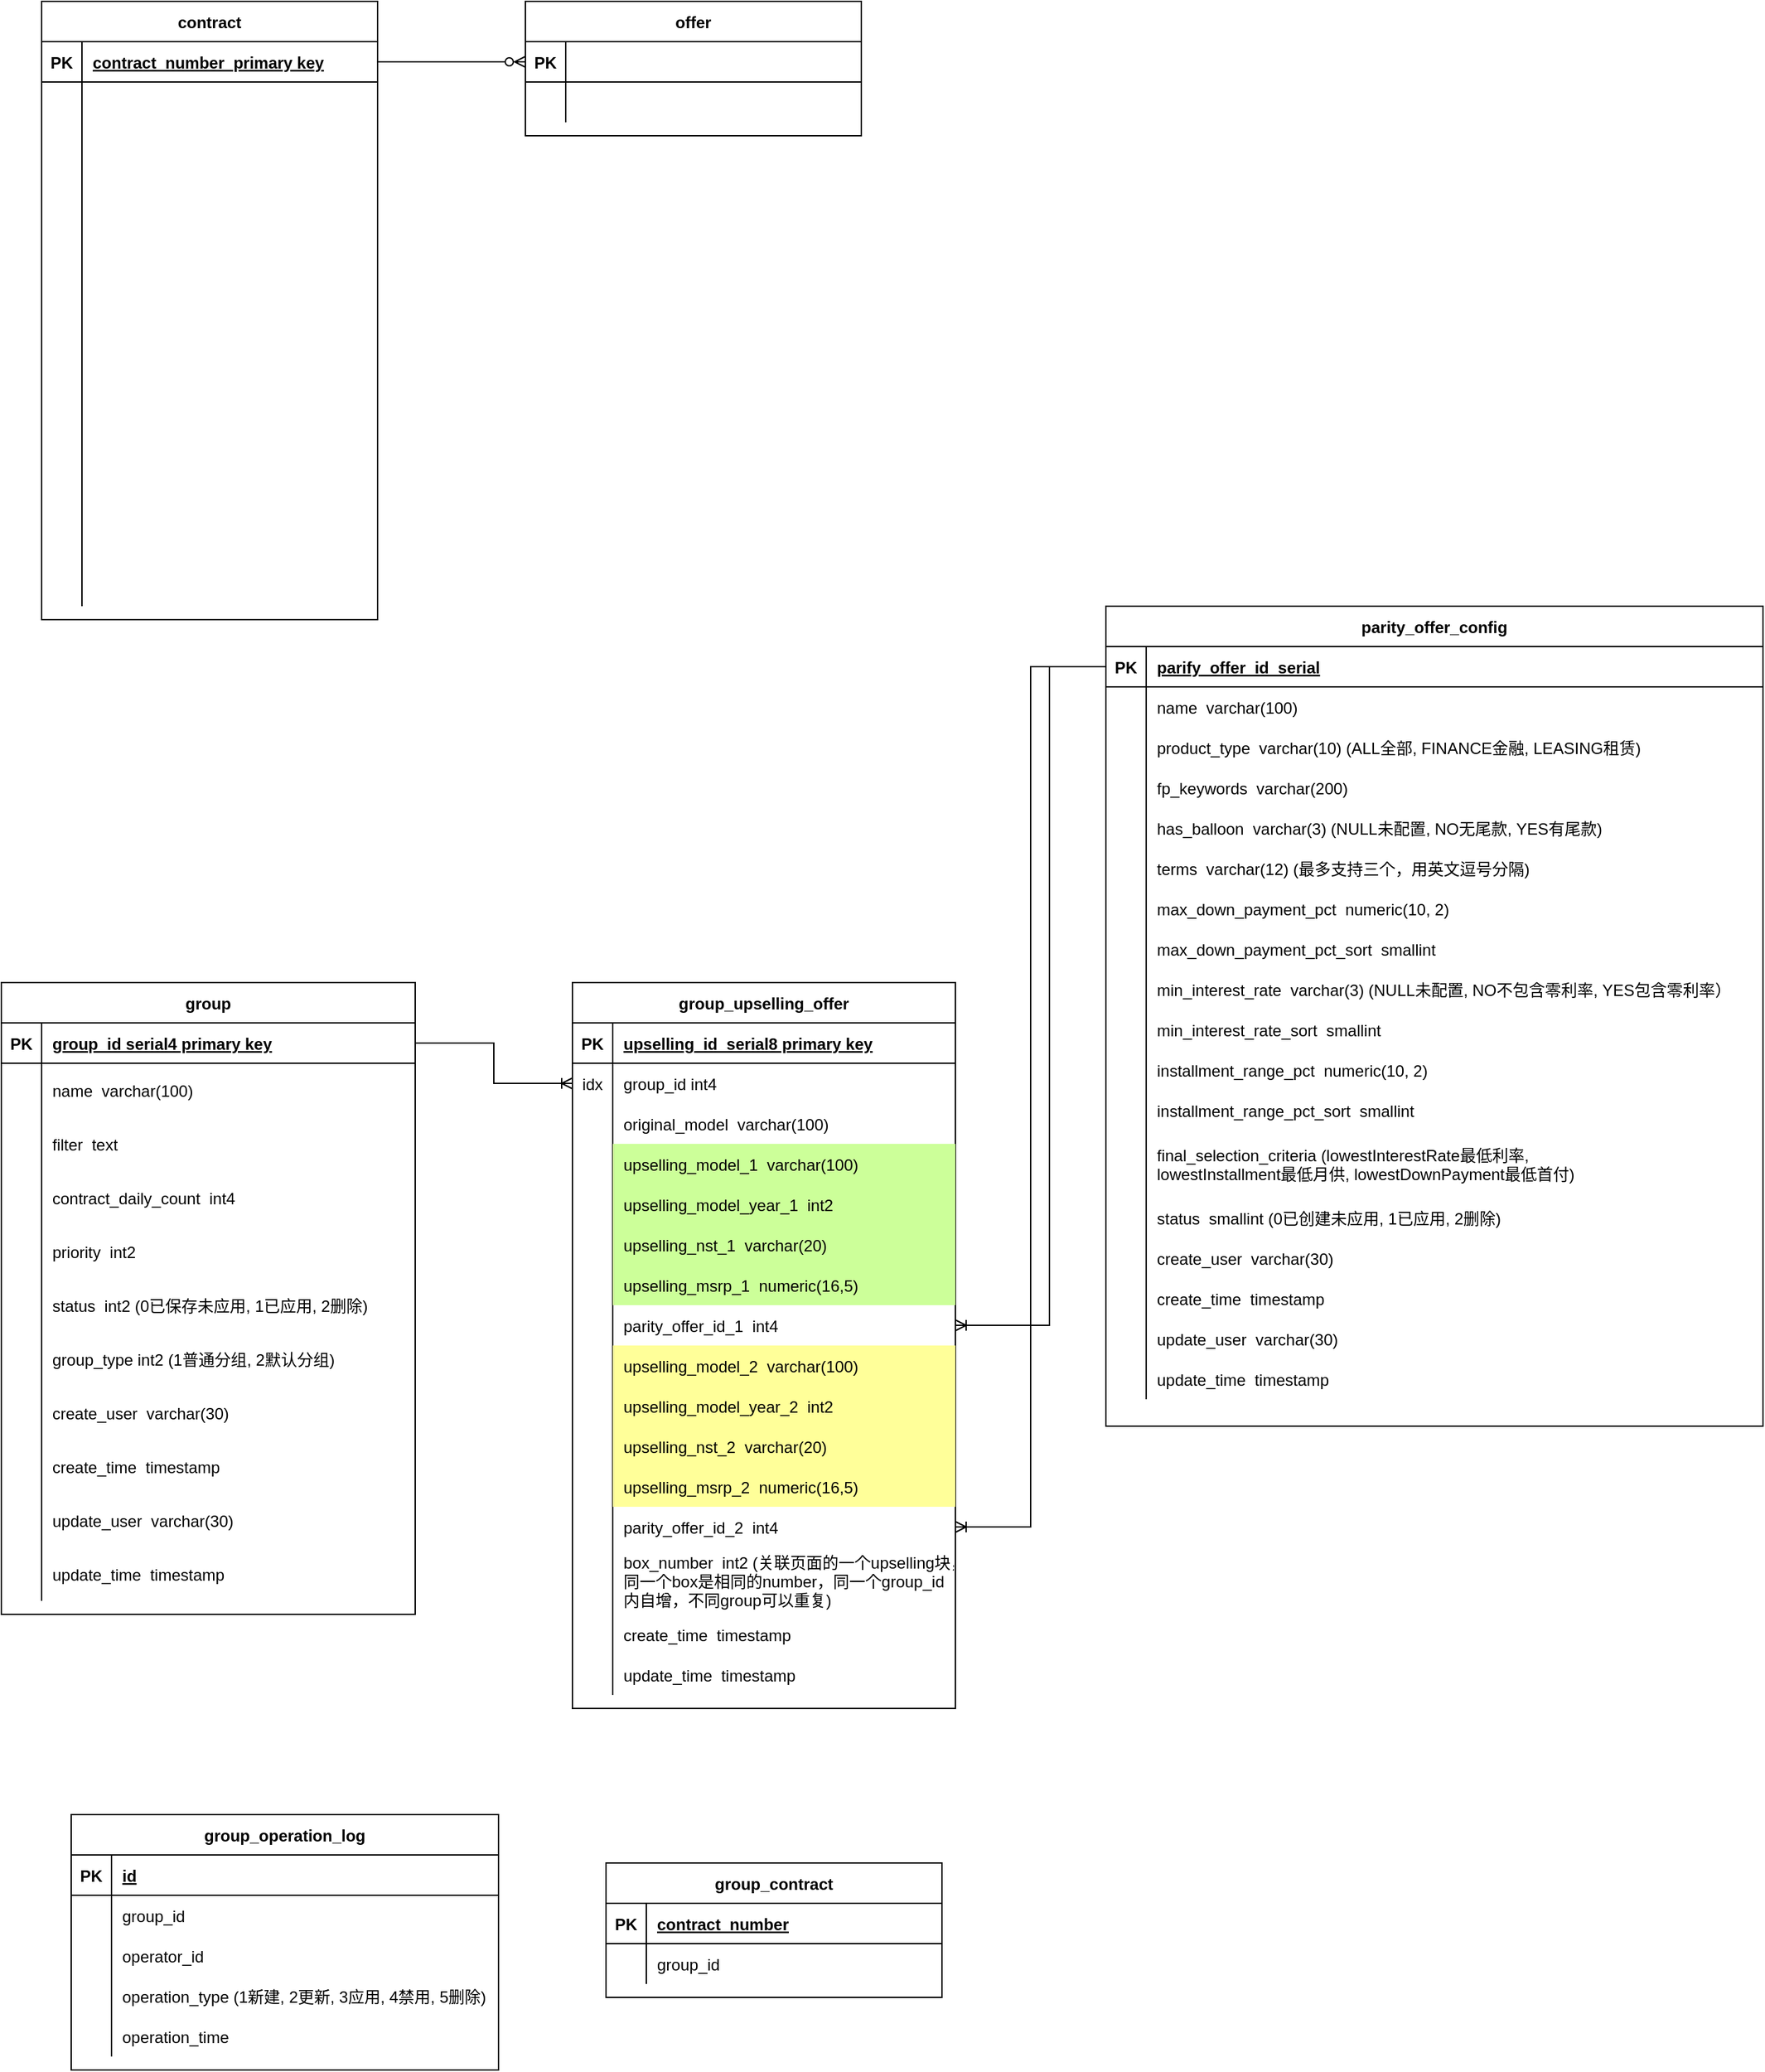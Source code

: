 <mxfile version="23.0.2" type="github">
  <diagram id="R2lEEEUBdFMjLlhIrx00" name="Page-1">
    <mxGraphModel dx="2038" dy="1961" grid="1" gridSize="10" guides="1" tooltips="1" connect="1" arrows="1" fold="1" page="1" pageScale="1" pageWidth="850" pageHeight="1100" math="0" shadow="0" extFonts="Permanent Marker^https://fonts.googleapis.com/css?family=Permanent+Marker">
      <root>
        <mxCell id="0" />
        <mxCell id="1" parent="0" />
        <mxCell id="Lgd85yXxA8p3wqPTsEd0-1" value="contract" style="shape=table;startSize=30;container=1;collapsible=1;childLayout=tableLayout;fixedRows=1;rowLines=0;fontStyle=1;align=center;resizeLast=1;" parent="1" vertex="1">
          <mxGeometry x="-200" y="-360" width="250" height="460" as="geometry" />
        </mxCell>
        <mxCell id="Lgd85yXxA8p3wqPTsEd0-2" value="" style="shape=partialRectangle;collapsible=0;dropTarget=0;pointerEvents=0;fillColor=none;points=[[0,0.5],[1,0.5]];portConstraint=eastwest;top=0;left=0;right=0;bottom=1;" parent="Lgd85yXxA8p3wqPTsEd0-1" vertex="1">
          <mxGeometry y="30" width="250" height="30" as="geometry" />
        </mxCell>
        <mxCell id="Lgd85yXxA8p3wqPTsEd0-3" value="PK" style="shape=partialRectangle;overflow=hidden;connectable=0;fillColor=none;top=0;left=0;bottom=0;right=0;fontStyle=1;" parent="Lgd85yXxA8p3wqPTsEd0-2" vertex="1">
          <mxGeometry width="30" height="30" as="geometry">
            <mxRectangle width="30" height="30" as="alternateBounds" />
          </mxGeometry>
        </mxCell>
        <mxCell id="Lgd85yXxA8p3wqPTsEd0-4" value="contract_number  primary key" style="shape=partialRectangle;overflow=hidden;connectable=0;fillColor=none;top=0;left=0;bottom=0;right=0;align=left;spacingLeft=6;fontStyle=5;" parent="Lgd85yXxA8p3wqPTsEd0-2" vertex="1">
          <mxGeometry x="30" width="220" height="30" as="geometry">
            <mxRectangle width="220" height="30" as="alternateBounds" />
          </mxGeometry>
        </mxCell>
        <mxCell id="Lgd85yXxA8p3wqPTsEd0-5" value="" style="shape=partialRectangle;collapsible=0;dropTarget=0;pointerEvents=0;fillColor=none;points=[[0,0.5],[1,0.5]];portConstraint=eastwest;top=0;left=0;right=0;bottom=0;" parent="Lgd85yXxA8p3wqPTsEd0-1" vertex="1">
          <mxGeometry y="60" width="250" height="30" as="geometry" />
        </mxCell>
        <mxCell id="Lgd85yXxA8p3wqPTsEd0-6" value="" style="shape=partialRectangle;overflow=hidden;connectable=0;fillColor=none;top=0;left=0;bottom=0;right=0;" parent="Lgd85yXxA8p3wqPTsEd0-5" vertex="1">
          <mxGeometry width="30" height="30" as="geometry">
            <mxRectangle width="30" height="30" as="alternateBounds" />
          </mxGeometry>
        </mxCell>
        <mxCell id="Lgd85yXxA8p3wqPTsEd0-7" value="" style="shape=partialRectangle;overflow=hidden;connectable=0;fillColor=none;top=0;left=0;bottom=0;right=0;align=left;spacingLeft=6;" parent="Lgd85yXxA8p3wqPTsEd0-5" vertex="1">
          <mxGeometry x="30" width="220" height="30" as="geometry">
            <mxRectangle width="220" height="30" as="alternateBounds" />
          </mxGeometry>
        </mxCell>
        <mxCell id="bq9kwz9mXwM456cV49Q8-8" value="" style="shape=partialRectangle;collapsible=0;dropTarget=0;pointerEvents=0;fillColor=none;points=[[0,0.5],[1,0.5]];portConstraint=eastwest;top=0;left=0;right=0;bottom=0;" parent="Lgd85yXxA8p3wqPTsEd0-1" vertex="1">
          <mxGeometry y="90" width="250" height="30" as="geometry" />
        </mxCell>
        <mxCell id="bq9kwz9mXwM456cV49Q8-9" value="" style="shape=partialRectangle;overflow=hidden;connectable=0;fillColor=none;top=0;left=0;bottom=0;right=0;" parent="bq9kwz9mXwM456cV49Q8-8" vertex="1">
          <mxGeometry width="30" height="30" as="geometry">
            <mxRectangle width="30" height="30" as="alternateBounds" />
          </mxGeometry>
        </mxCell>
        <mxCell id="bq9kwz9mXwM456cV49Q8-10" value="" style="shape=partialRectangle;overflow=hidden;connectable=0;fillColor=none;top=0;left=0;bottom=0;right=0;align=left;spacingLeft=6;" parent="bq9kwz9mXwM456cV49Q8-8" vertex="1">
          <mxGeometry x="30" width="220" height="30" as="geometry">
            <mxRectangle width="220" height="30" as="alternateBounds" />
          </mxGeometry>
        </mxCell>
        <mxCell id="bq9kwz9mXwM456cV49Q8-11" value="" style="shape=partialRectangle;collapsible=0;dropTarget=0;pointerEvents=0;fillColor=none;points=[[0,0.5],[1,0.5]];portConstraint=eastwest;top=0;left=0;right=0;bottom=0;" parent="Lgd85yXxA8p3wqPTsEd0-1" vertex="1">
          <mxGeometry y="120" width="250" height="30" as="geometry" />
        </mxCell>
        <mxCell id="bq9kwz9mXwM456cV49Q8-12" value="" style="shape=partialRectangle;overflow=hidden;connectable=0;fillColor=none;top=0;left=0;bottom=0;right=0;" parent="bq9kwz9mXwM456cV49Q8-11" vertex="1">
          <mxGeometry width="30" height="30" as="geometry">
            <mxRectangle width="30" height="30" as="alternateBounds" />
          </mxGeometry>
        </mxCell>
        <mxCell id="bq9kwz9mXwM456cV49Q8-13" value="" style="shape=partialRectangle;overflow=hidden;connectable=0;fillColor=none;top=0;left=0;bottom=0;right=0;align=left;spacingLeft=6;" parent="bq9kwz9mXwM456cV49Q8-11" vertex="1">
          <mxGeometry x="30" width="220" height="30" as="geometry">
            <mxRectangle width="220" height="30" as="alternateBounds" />
          </mxGeometry>
        </mxCell>
        <mxCell id="bq9kwz9mXwM456cV49Q8-14" value="" style="shape=partialRectangle;collapsible=0;dropTarget=0;pointerEvents=0;fillColor=none;points=[[0,0.5],[1,0.5]];portConstraint=eastwest;top=0;left=0;right=0;bottom=0;" parent="Lgd85yXxA8p3wqPTsEd0-1" vertex="1">
          <mxGeometry y="150" width="250" height="30" as="geometry" />
        </mxCell>
        <mxCell id="bq9kwz9mXwM456cV49Q8-15" value="" style="shape=partialRectangle;overflow=hidden;connectable=0;fillColor=none;top=0;left=0;bottom=0;right=0;" parent="bq9kwz9mXwM456cV49Q8-14" vertex="1">
          <mxGeometry width="30" height="30" as="geometry">
            <mxRectangle width="30" height="30" as="alternateBounds" />
          </mxGeometry>
        </mxCell>
        <mxCell id="bq9kwz9mXwM456cV49Q8-16" value="" style="shape=partialRectangle;overflow=hidden;connectable=0;fillColor=none;top=0;left=0;bottom=0;right=0;align=left;spacingLeft=6;" parent="bq9kwz9mXwM456cV49Q8-14" vertex="1">
          <mxGeometry x="30" width="220" height="30" as="geometry">
            <mxRectangle width="220" height="30" as="alternateBounds" />
          </mxGeometry>
        </mxCell>
        <mxCell id="bq9kwz9mXwM456cV49Q8-17" value="" style="shape=partialRectangle;collapsible=0;dropTarget=0;pointerEvents=0;fillColor=none;points=[[0,0.5],[1,0.5]];portConstraint=eastwest;top=0;left=0;right=0;bottom=0;" parent="Lgd85yXxA8p3wqPTsEd0-1" vertex="1">
          <mxGeometry y="180" width="250" height="30" as="geometry" />
        </mxCell>
        <mxCell id="bq9kwz9mXwM456cV49Q8-18" value="" style="shape=partialRectangle;overflow=hidden;connectable=0;fillColor=none;top=0;left=0;bottom=0;right=0;" parent="bq9kwz9mXwM456cV49Q8-17" vertex="1">
          <mxGeometry width="30" height="30" as="geometry">
            <mxRectangle width="30" height="30" as="alternateBounds" />
          </mxGeometry>
        </mxCell>
        <mxCell id="bq9kwz9mXwM456cV49Q8-19" value="" style="shape=partialRectangle;overflow=hidden;connectable=0;fillColor=none;top=0;left=0;bottom=0;right=0;align=left;spacingLeft=6;" parent="bq9kwz9mXwM456cV49Q8-17" vertex="1">
          <mxGeometry x="30" width="220" height="30" as="geometry">
            <mxRectangle width="220" height="30" as="alternateBounds" />
          </mxGeometry>
        </mxCell>
        <mxCell id="bq9kwz9mXwM456cV49Q8-20" value="" style="shape=partialRectangle;collapsible=0;dropTarget=0;pointerEvents=0;fillColor=none;points=[[0,0.5],[1,0.5]];portConstraint=eastwest;top=0;left=0;right=0;bottom=0;" parent="Lgd85yXxA8p3wqPTsEd0-1" vertex="1">
          <mxGeometry y="210" width="250" height="30" as="geometry" />
        </mxCell>
        <mxCell id="bq9kwz9mXwM456cV49Q8-21" value="" style="shape=partialRectangle;overflow=hidden;connectable=0;fillColor=none;top=0;left=0;bottom=0;right=0;" parent="bq9kwz9mXwM456cV49Q8-20" vertex="1">
          <mxGeometry width="30" height="30" as="geometry">
            <mxRectangle width="30" height="30" as="alternateBounds" />
          </mxGeometry>
        </mxCell>
        <mxCell id="bq9kwz9mXwM456cV49Q8-22" value="" style="shape=partialRectangle;overflow=hidden;connectable=0;fillColor=none;top=0;left=0;bottom=0;right=0;align=left;spacingLeft=6;" parent="bq9kwz9mXwM456cV49Q8-20" vertex="1">
          <mxGeometry x="30" width="220" height="30" as="geometry">
            <mxRectangle width="220" height="30" as="alternateBounds" />
          </mxGeometry>
        </mxCell>
        <mxCell id="bq9kwz9mXwM456cV49Q8-23" value="" style="shape=partialRectangle;collapsible=0;dropTarget=0;pointerEvents=0;fillColor=none;points=[[0,0.5],[1,0.5]];portConstraint=eastwest;top=0;left=0;right=0;bottom=0;" parent="Lgd85yXxA8p3wqPTsEd0-1" vertex="1">
          <mxGeometry y="240" width="250" height="30" as="geometry" />
        </mxCell>
        <mxCell id="bq9kwz9mXwM456cV49Q8-24" value="" style="shape=partialRectangle;overflow=hidden;connectable=0;fillColor=none;top=0;left=0;bottom=0;right=0;" parent="bq9kwz9mXwM456cV49Q8-23" vertex="1">
          <mxGeometry width="30" height="30" as="geometry">
            <mxRectangle width="30" height="30" as="alternateBounds" />
          </mxGeometry>
        </mxCell>
        <mxCell id="bq9kwz9mXwM456cV49Q8-25" value="" style="shape=partialRectangle;overflow=hidden;connectable=0;fillColor=none;top=0;left=0;bottom=0;right=0;align=left;spacingLeft=6;" parent="bq9kwz9mXwM456cV49Q8-23" vertex="1">
          <mxGeometry x="30" width="220" height="30" as="geometry">
            <mxRectangle width="220" height="30" as="alternateBounds" />
          </mxGeometry>
        </mxCell>
        <mxCell id="bq9kwz9mXwM456cV49Q8-26" value="" style="shape=partialRectangle;collapsible=0;dropTarget=0;pointerEvents=0;fillColor=none;points=[[0,0.5],[1,0.5]];portConstraint=eastwest;top=0;left=0;right=0;bottom=0;" parent="Lgd85yXxA8p3wqPTsEd0-1" vertex="1">
          <mxGeometry y="270" width="250" height="30" as="geometry" />
        </mxCell>
        <mxCell id="bq9kwz9mXwM456cV49Q8-27" value="" style="shape=partialRectangle;overflow=hidden;connectable=0;fillColor=none;top=0;left=0;bottom=0;right=0;" parent="bq9kwz9mXwM456cV49Q8-26" vertex="1">
          <mxGeometry width="30" height="30" as="geometry">
            <mxRectangle width="30" height="30" as="alternateBounds" />
          </mxGeometry>
        </mxCell>
        <mxCell id="bq9kwz9mXwM456cV49Q8-28" value="" style="shape=partialRectangle;overflow=hidden;connectable=0;fillColor=none;top=0;left=0;bottom=0;right=0;align=left;spacingLeft=6;" parent="bq9kwz9mXwM456cV49Q8-26" vertex="1">
          <mxGeometry x="30" width="220" height="30" as="geometry">
            <mxRectangle width="220" height="30" as="alternateBounds" />
          </mxGeometry>
        </mxCell>
        <mxCell id="bq9kwz9mXwM456cV49Q8-29" value="" style="shape=partialRectangle;collapsible=0;dropTarget=0;pointerEvents=0;fillColor=none;points=[[0,0.5],[1,0.5]];portConstraint=eastwest;top=0;left=0;right=0;bottom=0;" parent="Lgd85yXxA8p3wqPTsEd0-1" vertex="1">
          <mxGeometry y="300" width="250" height="30" as="geometry" />
        </mxCell>
        <mxCell id="bq9kwz9mXwM456cV49Q8-30" value="" style="shape=partialRectangle;overflow=hidden;connectable=0;fillColor=none;top=0;left=0;bottom=0;right=0;" parent="bq9kwz9mXwM456cV49Q8-29" vertex="1">
          <mxGeometry width="30" height="30" as="geometry">
            <mxRectangle width="30" height="30" as="alternateBounds" />
          </mxGeometry>
        </mxCell>
        <mxCell id="bq9kwz9mXwM456cV49Q8-31" value="" style="shape=partialRectangle;overflow=hidden;connectable=0;fillColor=none;top=0;left=0;bottom=0;right=0;align=left;spacingLeft=6;" parent="bq9kwz9mXwM456cV49Q8-29" vertex="1">
          <mxGeometry x="30" width="220" height="30" as="geometry">
            <mxRectangle width="220" height="30" as="alternateBounds" />
          </mxGeometry>
        </mxCell>
        <mxCell id="bq9kwz9mXwM456cV49Q8-94" value="" style="shape=partialRectangle;collapsible=0;dropTarget=0;pointerEvents=0;fillColor=none;points=[[0,0.5],[1,0.5]];portConstraint=eastwest;top=0;left=0;right=0;bottom=0;" parent="Lgd85yXxA8p3wqPTsEd0-1" vertex="1">
          <mxGeometry y="330" width="250" height="30" as="geometry" />
        </mxCell>
        <mxCell id="bq9kwz9mXwM456cV49Q8-95" value="" style="shape=partialRectangle;overflow=hidden;connectable=0;fillColor=none;top=0;left=0;bottom=0;right=0;" parent="bq9kwz9mXwM456cV49Q8-94" vertex="1">
          <mxGeometry width="30" height="30" as="geometry">
            <mxRectangle width="30" height="30" as="alternateBounds" />
          </mxGeometry>
        </mxCell>
        <mxCell id="bq9kwz9mXwM456cV49Q8-96" value="" style="shape=partialRectangle;overflow=hidden;connectable=0;fillColor=none;top=0;left=0;bottom=0;right=0;align=left;spacingLeft=6;" parent="bq9kwz9mXwM456cV49Q8-94" vertex="1">
          <mxGeometry x="30" width="220" height="30" as="geometry">
            <mxRectangle width="220" height="30" as="alternateBounds" />
          </mxGeometry>
        </mxCell>
        <mxCell id="bq9kwz9mXwM456cV49Q8-97" value="" style="shape=partialRectangle;collapsible=0;dropTarget=0;pointerEvents=0;fillColor=none;points=[[0,0.5],[1,0.5]];portConstraint=eastwest;top=0;left=0;right=0;bottom=0;" parent="Lgd85yXxA8p3wqPTsEd0-1" vertex="1">
          <mxGeometry y="360" width="250" height="30" as="geometry" />
        </mxCell>
        <mxCell id="bq9kwz9mXwM456cV49Q8-98" value="" style="shape=partialRectangle;overflow=hidden;connectable=0;fillColor=none;top=0;left=0;bottom=0;right=0;" parent="bq9kwz9mXwM456cV49Q8-97" vertex="1">
          <mxGeometry width="30" height="30" as="geometry">
            <mxRectangle width="30" height="30" as="alternateBounds" />
          </mxGeometry>
        </mxCell>
        <mxCell id="bq9kwz9mXwM456cV49Q8-99" value="" style="shape=partialRectangle;overflow=hidden;connectable=0;fillColor=none;top=0;left=0;bottom=0;right=0;align=left;spacingLeft=6;" parent="bq9kwz9mXwM456cV49Q8-97" vertex="1">
          <mxGeometry x="30" width="220" height="30" as="geometry">
            <mxRectangle width="220" height="30" as="alternateBounds" />
          </mxGeometry>
        </mxCell>
        <mxCell id="bq9kwz9mXwM456cV49Q8-100" value="" style="shape=partialRectangle;collapsible=0;dropTarget=0;pointerEvents=0;fillColor=none;points=[[0,0.5],[1,0.5]];portConstraint=eastwest;top=0;left=0;right=0;bottom=0;" parent="Lgd85yXxA8p3wqPTsEd0-1" vertex="1">
          <mxGeometry y="390" width="250" height="30" as="geometry" />
        </mxCell>
        <mxCell id="bq9kwz9mXwM456cV49Q8-101" value="" style="shape=partialRectangle;overflow=hidden;connectable=0;fillColor=none;top=0;left=0;bottom=0;right=0;" parent="bq9kwz9mXwM456cV49Q8-100" vertex="1">
          <mxGeometry width="30" height="30" as="geometry">
            <mxRectangle width="30" height="30" as="alternateBounds" />
          </mxGeometry>
        </mxCell>
        <mxCell id="bq9kwz9mXwM456cV49Q8-102" value="" style="shape=partialRectangle;overflow=hidden;connectable=0;fillColor=none;top=0;left=0;bottom=0;right=0;align=left;spacingLeft=6;" parent="bq9kwz9mXwM456cV49Q8-100" vertex="1">
          <mxGeometry x="30" width="220" height="30" as="geometry">
            <mxRectangle width="220" height="30" as="alternateBounds" />
          </mxGeometry>
        </mxCell>
        <mxCell id="bq9kwz9mXwM456cV49Q8-103" value="" style="shape=partialRectangle;collapsible=0;dropTarget=0;pointerEvents=0;fillColor=none;points=[[0,0.5],[1,0.5]];portConstraint=eastwest;top=0;left=0;right=0;bottom=0;" parent="Lgd85yXxA8p3wqPTsEd0-1" vertex="1">
          <mxGeometry y="420" width="250" height="30" as="geometry" />
        </mxCell>
        <mxCell id="bq9kwz9mXwM456cV49Q8-104" value="" style="shape=partialRectangle;overflow=hidden;connectable=0;fillColor=none;top=0;left=0;bottom=0;right=0;" parent="bq9kwz9mXwM456cV49Q8-103" vertex="1">
          <mxGeometry width="30" height="30" as="geometry">
            <mxRectangle width="30" height="30" as="alternateBounds" />
          </mxGeometry>
        </mxCell>
        <mxCell id="bq9kwz9mXwM456cV49Q8-105" value="" style="shape=partialRectangle;overflow=hidden;connectable=0;fillColor=none;top=0;left=0;bottom=0;right=0;align=left;spacingLeft=6;" parent="bq9kwz9mXwM456cV49Q8-103" vertex="1">
          <mxGeometry x="30" width="220" height="30" as="geometry">
            <mxRectangle width="220" height="30" as="alternateBounds" />
          </mxGeometry>
        </mxCell>
        <mxCell id="Lgd85yXxA8p3wqPTsEd0-8" value="offer" style="shape=table;startSize=30;container=1;collapsible=1;childLayout=tableLayout;fixedRows=1;rowLines=0;fontStyle=1;align=center;resizeLast=1;" parent="1" vertex="1">
          <mxGeometry x="160" y="-360" width="250" height="100" as="geometry" />
        </mxCell>
        <mxCell id="Lgd85yXxA8p3wqPTsEd0-9" value="" style="shape=partialRectangle;collapsible=0;dropTarget=0;pointerEvents=0;fillColor=none;points=[[0,0.5],[1,0.5]];portConstraint=eastwest;top=0;left=0;right=0;bottom=1;" parent="Lgd85yXxA8p3wqPTsEd0-8" vertex="1">
          <mxGeometry y="30" width="250" height="30" as="geometry" />
        </mxCell>
        <mxCell id="Lgd85yXxA8p3wqPTsEd0-10" value="PK" style="shape=partialRectangle;overflow=hidden;connectable=0;fillColor=none;top=0;left=0;bottom=0;right=0;fontStyle=1;" parent="Lgd85yXxA8p3wqPTsEd0-9" vertex="1">
          <mxGeometry width="30" height="30" as="geometry">
            <mxRectangle width="30" height="30" as="alternateBounds" />
          </mxGeometry>
        </mxCell>
        <mxCell id="Lgd85yXxA8p3wqPTsEd0-11" value="" style="shape=partialRectangle;overflow=hidden;connectable=0;fillColor=none;top=0;left=0;bottom=0;right=0;align=left;spacingLeft=6;fontStyle=5;" parent="Lgd85yXxA8p3wqPTsEd0-9" vertex="1">
          <mxGeometry x="30" width="220" height="30" as="geometry">
            <mxRectangle width="220" height="30" as="alternateBounds" />
          </mxGeometry>
        </mxCell>
        <mxCell id="Lgd85yXxA8p3wqPTsEd0-12" value="" style="shape=partialRectangle;collapsible=0;dropTarget=0;pointerEvents=0;fillColor=none;points=[[0,0.5],[1,0.5]];portConstraint=eastwest;top=0;left=0;right=0;bottom=0;" parent="Lgd85yXxA8p3wqPTsEd0-8" vertex="1">
          <mxGeometry y="60" width="250" height="30" as="geometry" />
        </mxCell>
        <mxCell id="Lgd85yXxA8p3wqPTsEd0-13" value="" style="shape=partialRectangle;overflow=hidden;connectable=0;fillColor=none;top=0;left=0;bottom=0;right=0;" parent="Lgd85yXxA8p3wqPTsEd0-12" vertex="1">
          <mxGeometry width="30" height="30" as="geometry">
            <mxRectangle width="30" height="30" as="alternateBounds" />
          </mxGeometry>
        </mxCell>
        <mxCell id="Lgd85yXxA8p3wqPTsEd0-14" value="" style="shape=partialRectangle;overflow=hidden;connectable=0;fillColor=none;top=0;left=0;bottom=0;right=0;align=left;spacingLeft=6;" parent="Lgd85yXxA8p3wqPTsEd0-12" vertex="1">
          <mxGeometry x="30" width="220" height="30" as="geometry">
            <mxRectangle width="220" height="30" as="alternateBounds" />
          </mxGeometry>
        </mxCell>
        <mxCell id="Lgd85yXxA8p3wqPTsEd0-15" style="edgeStyle=orthogonalEdgeStyle;rounded=0;orthogonalLoop=1;jettySize=auto;html=1;exitX=1;exitY=0.5;exitDx=0;exitDy=0;entryX=0;entryY=0.5;entryDx=0;entryDy=0;endArrow=ERzeroToMany;endFill=0;" parent="1" source="Lgd85yXxA8p3wqPTsEd0-2" target="Lgd85yXxA8p3wqPTsEd0-9" edge="1">
          <mxGeometry relative="1" as="geometry" />
        </mxCell>
        <mxCell id="Lgd85yXxA8p3wqPTsEd0-16" value="group" style="shape=table;startSize=30;container=1;collapsible=1;childLayout=tableLayout;fixedRows=1;rowLines=0;fontStyle=1;align=center;resizeLast=1;" parent="1" vertex="1">
          <mxGeometry x="-230" y="370" width="308" height="470" as="geometry">
            <mxRectangle x="91" y="830" width="120" height="30" as="alternateBounds" />
          </mxGeometry>
        </mxCell>
        <mxCell id="Lgd85yXxA8p3wqPTsEd0-17" value="" style="shape=partialRectangle;collapsible=0;dropTarget=0;pointerEvents=0;fillColor=none;points=[[0,0.5],[1,0.5]];portConstraint=eastwest;top=0;left=0;right=0;bottom=1;" parent="Lgd85yXxA8p3wqPTsEd0-16" vertex="1">
          <mxGeometry y="30" width="308" height="30" as="geometry" />
        </mxCell>
        <mxCell id="Lgd85yXxA8p3wqPTsEd0-18" value="PK" style="shape=partialRectangle;overflow=hidden;connectable=0;fillColor=none;top=0;left=0;bottom=0;right=0;fontStyle=1;" parent="Lgd85yXxA8p3wqPTsEd0-17" vertex="1">
          <mxGeometry width="30" height="30" as="geometry">
            <mxRectangle width="30" height="30" as="alternateBounds" />
          </mxGeometry>
        </mxCell>
        <mxCell id="Lgd85yXxA8p3wqPTsEd0-19" value="group_id serial4 primary key" style="shape=partialRectangle;overflow=hidden;connectable=0;fillColor=none;top=0;left=0;bottom=0;right=0;align=left;spacingLeft=6;fontStyle=5;" parent="Lgd85yXxA8p3wqPTsEd0-17" vertex="1">
          <mxGeometry x="30" width="278" height="30" as="geometry">
            <mxRectangle width="278" height="30" as="alternateBounds" />
          </mxGeometry>
        </mxCell>
        <mxCell id="Lgd85yXxA8p3wqPTsEd0-20" value="" style="shape=partialRectangle;collapsible=0;dropTarget=0;pointerEvents=0;fillColor=none;points=[[0,0.5],[1,0.5]];portConstraint=eastwest;top=0;left=0;right=0;bottom=0;" parent="Lgd85yXxA8p3wqPTsEd0-16" vertex="1">
          <mxGeometry y="60" width="308" height="40" as="geometry" />
        </mxCell>
        <mxCell id="Lgd85yXxA8p3wqPTsEd0-21" value="" style="shape=partialRectangle;overflow=hidden;connectable=0;fillColor=none;top=0;left=0;bottom=0;right=0;" parent="Lgd85yXxA8p3wqPTsEd0-20" vertex="1">
          <mxGeometry width="30" height="40" as="geometry">
            <mxRectangle width="30" height="40" as="alternateBounds" />
          </mxGeometry>
        </mxCell>
        <mxCell id="Lgd85yXxA8p3wqPTsEd0-22" value="name  varchar(100)" style="shape=partialRectangle;overflow=hidden;connectable=0;fillColor=none;top=0;left=0;bottom=0;right=0;align=left;spacingLeft=6;" parent="Lgd85yXxA8p3wqPTsEd0-20" vertex="1">
          <mxGeometry x="30" width="278" height="40" as="geometry">
            <mxRectangle width="278" height="40" as="alternateBounds" />
          </mxGeometry>
        </mxCell>
        <mxCell id="Lgd85yXxA8p3wqPTsEd0-23" value="" style="shape=partialRectangle;collapsible=0;dropTarget=0;pointerEvents=0;fillColor=none;points=[[0,0.5],[1,0.5]];portConstraint=eastwest;top=0;left=0;right=0;bottom=0;" parent="Lgd85yXxA8p3wqPTsEd0-16" vertex="1">
          <mxGeometry y="100" width="308" height="40" as="geometry" />
        </mxCell>
        <mxCell id="Lgd85yXxA8p3wqPTsEd0-24" value="" style="shape=partialRectangle;overflow=hidden;connectable=0;fillColor=none;top=0;left=0;bottom=0;right=0;" parent="Lgd85yXxA8p3wqPTsEd0-23" vertex="1">
          <mxGeometry width="30" height="40" as="geometry">
            <mxRectangle width="30" height="40" as="alternateBounds" />
          </mxGeometry>
        </mxCell>
        <mxCell id="Lgd85yXxA8p3wqPTsEd0-25" value="filter  text" style="shape=partialRectangle;overflow=hidden;connectable=0;fillColor=none;top=0;left=0;bottom=0;right=0;align=left;spacingLeft=6;" parent="Lgd85yXxA8p3wqPTsEd0-23" vertex="1">
          <mxGeometry x="30" width="278" height="40" as="geometry">
            <mxRectangle width="278" height="40" as="alternateBounds" />
          </mxGeometry>
        </mxCell>
        <mxCell id="2R6In421giZ6Qn-jR1Jp-1" value="" style="shape=partialRectangle;collapsible=0;dropTarget=0;pointerEvents=0;fillColor=none;points=[[0,0.5],[1,0.5]];portConstraint=eastwest;top=0;left=0;right=0;bottom=0;" parent="Lgd85yXxA8p3wqPTsEd0-16" vertex="1">
          <mxGeometry y="140" width="308" height="40" as="geometry" />
        </mxCell>
        <mxCell id="2R6In421giZ6Qn-jR1Jp-2" value="" style="shape=partialRectangle;overflow=hidden;connectable=0;fillColor=none;top=0;left=0;bottom=0;right=0;" parent="2R6In421giZ6Qn-jR1Jp-1" vertex="1">
          <mxGeometry width="30" height="40" as="geometry">
            <mxRectangle width="30" height="40" as="alternateBounds" />
          </mxGeometry>
        </mxCell>
        <mxCell id="2R6In421giZ6Qn-jR1Jp-3" value="contract_daily_count  int4" style="shape=partialRectangle;overflow=hidden;connectable=0;fillColor=none;top=0;left=0;bottom=0;right=0;align=left;spacingLeft=6;" parent="2R6In421giZ6Qn-jR1Jp-1" vertex="1">
          <mxGeometry x="30" width="278" height="40" as="geometry">
            <mxRectangle width="278" height="40" as="alternateBounds" />
          </mxGeometry>
        </mxCell>
        <mxCell id="osx_LGfD4Lyg8Ocd-RCQ-4" value="" style="shape=partialRectangle;collapsible=0;dropTarget=0;pointerEvents=0;fillColor=none;points=[[0,0.5],[1,0.5]];portConstraint=eastwest;top=0;left=0;right=0;bottom=0;" parent="Lgd85yXxA8p3wqPTsEd0-16" vertex="1">
          <mxGeometry y="180" width="308" height="40" as="geometry" />
        </mxCell>
        <mxCell id="osx_LGfD4Lyg8Ocd-RCQ-5" value="" style="shape=partialRectangle;overflow=hidden;connectable=0;fillColor=none;top=0;left=0;bottom=0;right=0;" parent="osx_LGfD4Lyg8Ocd-RCQ-4" vertex="1">
          <mxGeometry width="30" height="40" as="geometry">
            <mxRectangle width="30" height="40" as="alternateBounds" />
          </mxGeometry>
        </mxCell>
        <mxCell id="osx_LGfD4Lyg8Ocd-RCQ-6" value="priority  int2" style="shape=partialRectangle;overflow=hidden;connectable=0;fillColor=none;top=0;left=0;bottom=0;right=0;align=left;spacingLeft=6;" parent="osx_LGfD4Lyg8Ocd-RCQ-4" vertex="1">
          <mxGeometry x="30" width="278" height="40" as="geometry">
            <mxRectangle width="278" height="40" as="alternateBounds" />
          </mxGeometry>
        </mxCell>
        <mxCell id="Lgd85yXxA8p3wqPTsEd0-29" value="" style="shape=partialRectangle;collapsible=0;dropTarget=0;pointerEvents=0;fillColor=none;points=[[0,0.5],[1,0.5]];portConstraint=eastwest;top=0;left=0;right=0;bottom=0;" parent="Lgd85yXxA8p3wqPTsEd0-16" vertex="1">
          <mxGeometry y="220" width="308" height="40" as="geometry" />
        </mxCell>
        <mxCell id="Lgd85yXxA8p3wqPTsEd0-30" value="" style="shape=partialRectangle;overflow=hidden;connectable=0;fillColor=none;top=0;left=0;bottom=0;right=0;" parent="Lgd85yXxA8p3wqPTsEd0-29" vertex="1">
          <mxGeometry width="30" height="40" as="geometry">
            <mxRectangle width="30" height="40" as="alternateBounds" />
          </mxGeometry>
        </mxCell>
        <mxCell id="Lgd85yXxA8p3wqPTsEd0-31" value="status  int2 (0已保存未应用, 1已应用, 2删除)" style="shape=partialRectangle;overflow=hidden;connectable=0;fillColor=none;top=0;left=0;bottom=0;right=0;align=left;spacingLeft=6;" parent="Lgd85yXxA8p3wqPTsEd0-29" vertex="1">
          <mxGeometry x="30" width="278" height="40" as="geometry">
            <mxRectangle width="278" height="40" as="alternateBounds" />
          </mxGeometry>
        </mxCell>
        <mxCell id="KiypFB0Y1RaeO7jzYdFj-1" value="" style="shape=partialRectangle;collapsible=0;dropTarget=0;pointerEvents=0;fillColor=none;points=[[0,0.5],[1,0.5]];portConstraint=eastwest;top=0;left=0;right=0;bottom=0;" parent="Lgd85yXxA8p3wqPTsEd0-16" vertex="1">
          <mxGeometry y="260" width="308" height="40" as="geometry" />
        </mxCell>
        <mxCell id="KiypFB0Y1RaeO7jzYdFj-2" value="" style="shape=partialRectangle;overflow=hidden;connectable=0;fillColor=none;top=0;left=0;bottom=0;right=0;" parent="KiypFB0Y1RaeO7jzYdFj-1" vertex="1">
          <mxGeometry width="30" height="40" as="geometry">
            <mxRectangle width="30" height="40" as="alternateBounds" />
          </mxGeometry>
        </mxCell>
        <mxCell id="KiypFB0Y1RaeO7jzYdFj-3" value="group_type int2 (1普通分组, 2默认分组)" style="shape=partialRectangle;overflow=hidden;connectable=0;fillColor=none;top=0;left=0;bottom=0;right=0;align=left;spacingLeft=6;" parent="KiypFB0Y1RaeO7jzYdFj-1" vertex="1">
          <mxGeometry x="30" width="278" height="40" as="geometry">
            <mxRectangle width="278" height="40" as="alternateBounds" />
          </mxGeometry>
        </mxCell>
        <mxCell id="zZ3A37CLWOh8GCv3uw9L-1" value="" style="shape=partialRectangle;collapsible=0;dropTarget=0;pointerEvents=0;fillColor=none;points=[[0,0.5],[1,0.5]];portConstraint=eastwest;top=0;left=0;right=0;bottom=0;" parent="Lgd85yXxA8p3wqPTsEd0-16" vertex="1">
          <mxGeometry y="300" width="308" height="40" as="geometry" />
        </mxCell>
        <mxCell id="zZ3A37CLWOh8GCv3uw9L-2" value="" style="shape=partialRectangle;overflow=hidden;connectable=0;fillColor=none;top=0;left=0;bottom=0;right=0;" parent="zZ3A37CLWOh8GCv3uw9L-1" vertex="1">
          <mxGeometry width="30" height="40" as="geometry">
            <mxRectangle width="30" height="40" as="alternateBounds" />
          </mxGeometry>
        </mxCell>
        <mxCell id="zZ3A37CLWOh8GCv3uw9L-3" value="create_user  varchar(30)" style="shape=partialRectangle;overflow=hidden;connectable=0;fillColor=none;top=0;left=0;bottom=0;right=0;align=left;spacingLeft=6;" parent="zZ3A37CLWOh8GCv3uw9L-1" vertex="1">
          <mxGeometry x="30" width="278" height="40" as="geometry">
            <mxRectangle width="278" height="40" as="alternateBounds" />
          </mxGeometry>
        </mxCell>
        <mxCell id="bq9kwz9mXwM456cV49Q8-2" value="" style="shape=partialRectangle;collapsible=0;dropTarget=0;pointerEvents=0;fillColor=none;points=[[0,0.5],[1,0.5]];portConstraint=eastwest;top=0;left=0;right=0;bottom=0;" parent="Lgd85yXxA8p3wqPTsEd0-16" vertex="1">
          <mxGeometry y="340" width="308" height="40" as="geometry" />
        </mxCell>
        <mxCell id="bq9kwz9mXwM456cV49Q8-3" value="" style="shape=partialRectangle;overflow=hidden;connectable=0;fillColor=none;top=0;left=0;bottom=0;right=0;" parent="bq9kwz9mXwM456cV49Q8-2" vertex="1">
          <mxGeometry width="30" height="40" as="geometry">
            <mxRectangle width="30" height="40" as="alternateBounds" />
          </mxGeometry>
        </mxCell>
        <mxCell id="bq9kwz9mXwM456cV49Q8-4" value="create_time  timestamp" style="shape=partialRectangle;overflow=hidden;connectable=0;fillColor=none;top=0;left=0;bottom=0;right=0;align=left;spacingLeft=6;" parent="bq9kwz9mXwM456cV49Q8-2" vertex="1">
          <mxGeometry x="30" width="278" height="40" as="geometry">
            <mxRectangle width="278" height="40" as="alternateBounds" />
          </mxGeometry>
        </mxCell>
        <mxCell id="zZ3A37CLWOh8GCv3uw9L-4" value="" style="shape=partialRectangle;collapsible=0;dropTarget=0;pointerEvents=0;fillColor=none;points=[[0,0.5],[1,0.5]];portConstraint=eastwest;top=0;left=0;right=0;bottom=0;" parent="Lgd85yXxA8p3wqPTsEd0-16" vertex="1">
          <mxGeometry y="380" width="308" height="40" as="geometry" />
        </mxCell>
        <mxCell id="zZ3A37CLWOh8GCv3uw9L-5" value="" style="shape=partialRectangle;overflow=hidden;connectable=0;fillColor=none;top=0;left=0;bottom=0;right=0;" parent="zZ3A37CLWOh8GCv3uw9L-4" vertex="1">
          <mxGeometry width="30" height="40" as="geometry">
            <mxRectangle width="30" height="40" as="alternateBounds" />
          </mxGeometry>
        </mxCell>
        <mxCell id="zZ3A37CLWOh8GCv3uw9L-6" value="update_user  varchar(30)" style="shape=partialRectangle;overflow=hidden;connectable=0;fillColor=none;top=0;left=0;bottom=0;right=0;align=left;spacingLeft=6;" parent="zZ3A37CLWOh8GCv3uw9L-4" vertex="1">
          <mxGeometry x="30" width="278" height="40" as="geometry">
            <mxRectangle width="278" height="40" as="alternateBounds" />
          </mxGeometry>
        </mxCell>
        <mxCell id="bq9kwz9mXwM456cV49Q8-5" value="" style="shape=partialRectangle;collapsible=0;dropTarget=0;pointerEvents=0;fillColor=none;points=[[0,0.5],[1,0.5]];portConstraint=eastwest;top=0;left=0;right=0;bottom=0;" parent="Lgd85yXxA8p3wqPTsEd0-16" vertex="1">
          <mxGeometry y="420" width="308" height="40" as="geometry" />
        </mxCell>
        <mxCell id="bq9kwz9mXwM456cV49Q8-6" value="" style="shape=partialRectangle;overflow=hidden;connectable=0;fillColor=none;top=0;left=0;bottom=0;right=0;" parent="bq9kwz9mXwM456cV49Q8-5" vertex="1">
          <mxGeometry width="30" height="40" as="geometry">
            <mxRectangle width="30" height="40" as="alternateBounds" />
          </mxGeometry>
        </mxCell>
        <mxCell id="bq9kwz9mXwM456cV49Q8-7" value="update_time  timestamp" style="shape=partialRectangle;overflow=hidden;connectable=0;fillColor=none;top=0;left=0;bottom=0;right=0;align=left;spacingLeft=6;" parent="bq9kwz9mXwM456cV49Q8-5" vertex="1">
          <mxGeometry x="30" width="278" height="40" as="geometry">
            <mxRectangle width="278" height="40" as="alternateBounds" />
          </mxGeometry>
        </mxCell>
        <mxCell id="Lgd85yXxA8p3wqPTsEd0-35" value="parity_offer_config" style="shape=table;startSize=30;container=1;collapsible=1;childLayout=tableLayout;fixedRows=1;rowLines=0;fontStyle=1;align=center;resizeLast=1;" parent="1" vertex="1">
          <mxGeometry x="592" y="90" width="489" height="610" as="geometry" />
        </mxCell>
        <mxCell id="Lgd85yXxA8p3wqPTsEd0-36" value="" style="shape=partialRectangle;collapsible=0;dropTarget=0;pointerEvents=0;fillColor=none;points=[[0,0.5],[1,0.5]];portConstraint=eastwest;top=0;left=0;right=0;bottom=1;" parent="Lgd85yXxA8p3wqPTsEd0-35" vertex="1">
          <mxGeometry y="30" width="489" height="30" as="geometry" />
        </mxCell>
        <mxCell id="Lgd85yXxA8p3wqPTsEd0-37" value="PK" style="shape=partialRectangle;overflow=hidden;connectable=0;fillColor=none;top=0;left=0;bottom=0;right=0;fontStyle=1;" parent="Lgd85yXxA8p3wqPTsEd0-36" vertex="1">
          <mxGeometry width="30" height="30" as="geometry">
            <mxRectangle width="30" height="30" as="alternateBounds" />
          </mxGeometry>
        </mxCell>
        <mxCell id="Lgd85yXxA8p3wqPTsEd0-38" value="parify_offer_id  serial" style="shape=partialRectangle;overflow=hidden;connectable=0;fillColor=none;top=0;left=0;bottom=0;right=0;align=left;spacingLeft=6;fontStyle=5;fontColor=#000000;" parent="Lgd85yXxA8p3wqPTsEd0-36" vertex="1">
          <mxGeometry x="30" width="459" height="30" as="geometry">
            <mxRectangle width="459" height="30" as="alternateBounds" />
          </mxGeometry>
        </mxCell>
        <mxCell id="Lgd85yXxA8p3wqPTsEd0-39" value="" style="shape=partialRectangle;collapsible=0;dropTarget=0;pointerEvents=0;fillColor=none;points=[[0,0.5],[1,0.5]];portConstraint=eastwest;top=0;left=0;right=0;bottom=0;" parent="Lgd85yXxA8p3wqPTsEd0-35" vertex="1">
          <mxGeometry y="60" width="489" height="30" as="geometry" />
        </mxCell>
        <mxCell id="Lgd85yXxA8p3wqPTsEd0-40" value="" style="shape=partialRectangle;overflow=hidden;connectable=0;fillColor=none;top=0;left=0;bottom=0;right=0;" parent="Lgd85yXxA8p3wqPTsEd0-39" vertex="1">
          <mxGeometry width="30" height="30" as="geometry">
            <mxRectangle width="30" height="30" as="alternateBounds" />
          </mxGeometry>
        </mxCell>
        <mxCell id="Lgd85yXxA8p3wqPTsEd0-41" value="name  varchar(100)" style="shape=partialRectangle;overflow=hidden;connectable=0;fillColor=none;top=0;left=0;bottom=0;right=0;align=left;spacingLeft=6;" parent="Lgd85yXxA8p3wqPTsEd0-39" vertex="1">
          <mxGeometry x="30" width="459" height="30" as="geometry">
            <mxRectangle width="459" height="30" as="alternateBounds" />
          </mxGeometry>
        </mxCell>
        <mxCell id="Lgd85yXxA8p3wqPTsEd0-42" value="" style="shape=partialRectangle;collapsible=0;dropTarget=0;pointerEvents=0;fillColor=none;points=[[0,0.5],[1,0.5]];portConstraint=eastwest;top=0;left=0;right=0;bottom=0;" parent="Lgd85yXxA8p3wqPTsEd0-35" vertex="1">
          <mxGeometry y="90" width="489" height="30" as="geometry" />
        </mxCell>
        <mxCell id="Lgd85yXxA8p3wqPTsEd0-43" value="" style="shape=partialRectangle;overflow=hidden;connectable=0;fillColor=none;top=0;left=0;bottom=0;right=0;" parent="Lgd85yXxA8p3wqPTsEd0-42" vertex="1">
          <mxGeometry width="30" height="30" as="geometry">
            <mxRectangle width="30" height="30" as="alternateBounds" />
          </mxGeometry>
        </mxCell>
        <mxCell id="Lgd85yXxA8p3wqPTsEd0-44" value="product_type  varchar(10) (ALL全部, FINANCE金融, LEASING租赁)" style="shape=partialRectangle;overflow=hidden;connectable=0;fillColor=none;top=0;left=0;bottom=0;right=0;align=left;spacingLeft=6;" parent="Lgd85yXxA8p3wqPTsEd0-42" vertex="1">
          <mxGeometry x="30" width="459" height="30" as="geometry">
            <mxRectangle width="459" height="30" as="alternateBounds" />
          </mxGeometry>
        </mxCell>
        <mxCell id="eo6Eqj7wrOhR0pZaT2Og-4" value="" style="shape=partialRectangle;collapsible=0;dropTarget=0;pointerEvents=0;fillColor=none;points=[[0,0.5],[1,0.5]];portConstraint=eastwest;top=0;left=0;right=0;bottom=0;" parent="Lgd85yXxA8p3wqPTsEd0-35" vertex="1">
          <mxGeometry y="120" width="489" height="30" as="geometry" />
        </mxCell>
        <mxCell id="eo6Eqj7wrOhR0pZaT2Og-5" value="" style="shape=partialRectangle;overflow=hidden;connectable=0;fillColor=none;top=0;left=0;bottom=0;right=0;" parent="eo6Eqj7wrOhR0pZaT2Og-4" vertex="1">
          <mxGeometry width="30" height="30" as="geometry">
            <mxRectangle width="30" height="30" as="alternateBounds" />
          </mxGeometry>
        </mxCell>
        <mxCell id="eo6Eqj7wrOhR0pZaT2Og-6" value="fp_keywords  varchar(200)" style="shape=partialRectangle;overflow=hidden;connectable=0;fillColor=none;top=0;left=0;bottom=0;right=0;align=left;spacingLeft=6;" parent="eo6Eqj7wrOhR0pZaT2Og-4" vertex="1">
          <mxGeometry x="30" width="459" height="30" as="geometry">
            <mxRectangle width="459" height="30" as="alternateBounds" />
          </mxGeometry>
        </mxCell>
        <mxCell id="Lgd85yXxA8p3wqPTsEd0-45" value="" style="shape=partialRectangle;collapsible=0;dropTarget=0;pointerEvents=0;fillColor=none;points=[[0,0.5],[1,0.5]];portConstraint=eastwest;top=0;left=0;right=0;bottom=0;" parent="Lgd85yXxA8p3wqPTsEd0-35" vertex="1">
          <mxGeometry y="150" width="489" height="30" as="geometry" />
        </mxCell>
        <mxCell id="Lgd85yXxA8p3wqPTsEd0-46" value="" style="shape=partialRectangle;overflow=hidden;connectable=0;fillColor=none;top=0;left=0;bottom=0;right=0;" parent="Lgd85yXxA8p3wqPTsEd0-45" vertex="1">
          <mxGeometry width="30" height="30" as="geometry">
            <mxRectangle width="30" height="30" as="alternateBounds" />
          </mxGeometry>
        </mxCell>
        <mxCell id="Lgd85yXxA8p3wqPTsEd0-47" value="has_balloon  varchar(3) (NULL未配置, NO无尾款, YES有尾款)" style="shape=partialRectangle;overflow=hidden;connectable=0;fillColor=none;top=0;left=0;bottom=0;right=0;align=left;spacingLeft=6;" parent="Lgd85yXxA8p3wqPTsEd0-45" vertex="1">
          <mxGeometry x="30" width="459" height="30" as="geometry">
            <mxRectangle width="459" height="30" as="alternateBounds" />
          </mxGeometry>
        </mxCell>
        <mxCell id="Lgd85yXxA8p3wqPTsEd0-48" value="" style="shape=partialRectangle;collapsible=0;dropTarget=0;pointerEvents=0;fillColor=none;points=[[0,0.5],[1,0.5]];portConstraint=eastwest;top=0;left=0;right=0;bottom=0;" parent="Lgd85yXxA8p3wqPTsEd0-35" vertex="1">
          <mxGeometry y="180" width="489" height="30" as="geometry" />
        </mxCell>
        <mxCell id="Lgd85yXxA8p3wqPTsEd0-49" value="" style="shape=partialRectangle;overflow=hidden;connectable=0;fillColor=none;top=0;left=0;bottom=0;right=0;" parent="Lgd85yXxA8p3wqPTsEd0-48" vertex="1">
          <mxGeometry width="30" height="30" as="geometry">
            <mxRectangle width="30" height="30" as="alternateBounds" />
          </mxGeometry>
        </mxCell>
        <mxCell id="Lgd85yXxA8p3wqPTsEd0-50" value="terms  varchar(12) (最多支持三个，用英文逗号分隔)" style="shape=partialRectangle;overflow=hidden;connectable=0;fillColor=none;top=0;left=0;bottom=0;right=0;align=left;spacingLeft=6;" parent="Lgd85yXxA8p3wqPTsEd0-48" vertex="1">
          <mxGeometry x="30" width="459" height="30" as="geometry">
            <mxRectangle width="459" height="30" as="alternateBounds" />
          </mxGeometry>
        </mxCell>
        <mxCell id="Lgd85yXxA8p3wqPTsEd0-57" value="" style="shape=partialRectangle;collapsible=0;dropTarget=0;pointerEvents=0;fillColor=none;points=[[0,0.5],[1,0.5]];portConstraint=eastwest;top=0;left=0;right=0;bottom=0;" parent="Lgd85yXxA8p3wqPTsEd0-35" vertex="1">
          <mxGeometry y="210" width="489" height="30" as="geometry" />
        </mxCell>
        <mxCell id="Lgd85yXxA8p3wqPTsEd0-58" value="" style="shape=partialRectangle;overflow=hidden;connectable=0;fillColor=none;top=0;left=0;bottom=0;right=0;" parent="Lgd85yXxA8p3wqPTsEd0-57" vertex="1">
          <mxGeometry width="30" height="30" as="geometry">
            <mxRectangle width="30" height="30" as="alternateBounds" />
          </mxGeometry>
        </mxCell>
        <mxCell id="Lgd85yXxA8p3wqPTsEd0-59" value="max_down_payment_pct  numeric(10, 2)" style="shape=partialRectangle;overflow=hidden;connectable=0;fillColor=none;top=0;left=0;bottom=0;right=0;align=left;spacingLeft=6;" parent="Lgd85yXxA8p3wqPTsEd0-57" vertex="1">
          <mxGeometry x="30" width="459" height="30" as="geometry">
            <mxRectangle width="459" height="30" as="alternateBounds" />
          </mxGeometry>
        </mxCell>
        <mxCell id="Lgd85yXxA8p3wqPTsEd0-60" value="" style="shape=partialRectangle;collapsible=0;dropTarget=0;pointerEvents=0;fillColor=none;points=[[0,0.5],[1,0.5]];portConstraint=eastwest;top=0;left=0;right=0;bottom=0;" parent="Lgd85yXxA8p3wqPTsEd0-35" vertex="1">
          <mxGeometry y="240" width="489" height="30" as="geometry" />
        </mxCell>
        <mxCell id="Lgd85yXxA8p3wqPTsEd0-61" value="" style="shape=partialRectangle;overflow=hidden;connectable=0;fillColor=none;top=0;left=0;bottom=0;right=0;" parent="Lgd85yXxA8p3wqPTsEd0-60" vertex="1">
          <mxGeometry width="30" height="30" as="geometry">
            <mxRectangle width="30" height="30" as="alternateBounds" />
          </mxGeometry>
        </mxCell>
        <mxCell id="Lgd85yXxA8p3wqPTsEd0-62" value="max_down_payment_pct_sort  smallint" style="shape=partialRectangle;overflow=hidden;connectable=0;fillColor=none;top=0;left=0;bottom=0;right=0;align=left;spacingLeft=6;" parent="Lgd85yXxA8p3wqPTsEd0-60" vertex="1">
          <mxGeometry x="30" width="459" height="30" as="geometry">
            <mxRectangle width="459" height="30" as="alternateBounds" />
          </mxGeometry>
        </mxCell>
        <mxCell id="Lgd85yXxA8p3wqPTsEd0-63" value="" style="shape=partialRectangle;collapsible=0;dropTarget=0;pointerEvents=0;fillColor=none;points=[[0,0.5],[1,0.5]];portConstraint=eastwest;top=0;left=0;right=0;bottom=0;strokeColor=#000000;" parent="Lgd85yXxA8p3wqPTsEd0-35" vertex="1">
          <mxGeometry y="270" width="489" height="30" as="geometry" />
        </mxCell>
        <mxCell id="Lgd85yXxA8p3wqPTsEd0-64" value="" style="shape=partialRectangle;overflow=hidden;connectable=0;fillColor=none;top=0;left=0;bottom=0;right=0;" parent="Lgd85yXxA8p3wqPTsEd0-63" vertex="1">
          <mxGeometry width="30" height="30" as="geometry">
            <mxRectangle width="30" height="30" as="alternateBounds" />
          </mxGeometry>
        </mxCell>
        <mxCell id="Lgd85yXxA8p3wqPTsEd0-65" value="min_interest_rate  varchar(3) (NULL未配置, NO不包含零利率, YES包含零利率）" style="shape=partialRectangle;overflow=hidden;connectable=0;fillColor=none;top=0;left=0;bottom=0;right=0;align=left;spacingLeft=6;labelBackgroundColor=default;fontColor=#000000;" parent="Lgd85yXxA8p3wqPTsEd0-63" vertex="1">
          <mxGeometry x="30" width="459" height="30" as="geometry">
            <mxRectangle width="459" height="30" as="alternateBounds" />
          </mxGeometry>
        </mxCell>
        <mxCell id="Lgd85yXxA8p3wqPTsEd0-66" value="" style="shape=partialRectangle;collapsible=0;dropTarget=0;pointerEvents=0;fillColor=none;points=[[0,0.5],[1,0.5]];portConstraint=eastwest;top=0;left=0;right=0;bottom=0;" parent="Lgd85yXxA8p3wqPTsEd0-35" vertex="1">
          <mxGeometry y="300" width="489" height="30" as="geometry" />
        </mxCell>
        <mxCell id="Lgd85yXxA8p3wqPTsEd0-67" value="" style="shape=partialRectangle;overflow=hidden;connectable=0;fillColor=none;top=0;left=0;bottom=0;right=0;" parent="Lgd85yXxA8p3wqPTsEd0-66" vertex="1">
          <mxGeometry width="30" height="30" as="geometry">
            <mxRectangle width="30" height="30" as="alternateBounds" />
          </mxGeometry>
        </mxCell>
        <mxCell id="Lgd85yXxA8p3wqPTsEd0-68" value="min_interest_rate_sort  smallint" style="shape=partialRectangle;overflow=hidden;connectable=0;fillColor=none;top=0;left=0;bottom=0;right=0;align=left;spacingLeft=6;fontColor=#000000;" parent="Lgd85yXxA8p3wqPTsEd0-66" vertex="1">
          <mxGeometry x="30" width="459" height="30" as="geometry">
            <mxRectangle width="459" height="30" as="alternateBounds" />
          </mxGeometry>
        </mxCell>
        <mxCell id="Lgd85yXxA8p3wqPTsEd0-69" value="" style="shape=partialRectangle;collapsible=0;dropTarget=0;pointerEvents=0;fillColor=none;points=[[0,0.5],[1,0.5]];portConstraint=eastwest;top=0;left=0;right=0;bottom=0;" parent="Lgd85yXxA8p3wqPTsEd0-35" vertex="1">
          <mxGeometry y="330" width="489" height="30" as="geometry" />
        </mxCell>
        <mxCell id="Lgd85yXxA8p3wqPTsEd0-70" value="" style="shape=partialRectangle;overflow=hidden;connectable=0;fillColor=none;top=0;left=0;bottom=0;right=0;" parent="Lgd85yXxA8p3wqPTsEd0-69" vertex="1">
          <mxGeometry width="30" height="30" as="geometry">
            <mxRectangle width="30" height="30" as="alternateBounds" />
          </mxGeometry>
        </mxCell>
        <mxCell id="Lgd85yXxA8p3wqPTsEd0-71" value="installment_range_pct  numeric(10, 2)" style="shape=partialRectangle;overflow=hidden;connectable=0;fillColor=none;top=0;left=0;bottom=0;right=0;align=left;spacingLeft=6;" parent="Lgd85yXxA8p3wqPTsEd0-69" vertex="1">
          <mxGeometry x="30" width="459" height="30" as="geometry">
            <mxRectangle width="459" height="30" as="alternateBounds" />
          </mxGeometry>
        </mxCell>
        <mxCell id="Lgd85yXxA8p3wqPTsEd0-72" value="" style="shape=partialRectangle;collapsible=0;dropTarget=0;pointerEvents=0;fillColor=none;points=[[0,0.5],[1,0.5]];portConstraint=eastwest;top=0;left=0;right=0;bottom=0;" parent="Lgd85yXxA8p3wqPTsEd0-35" vertex="1">
          <mxGeometry y="360" width="489" height="30" as="geometry" />
        </mxCell>
        <mxCell id="Lgd85yXxA8p3wqPTsEd0-73" value="" style="shape=partialRectangle;overflow=hidden;connectable=0;fillColor=none;top=0;left=0;bottom=0;right=0;" parent="Lgd85yXxA8p3wqPTsEd0-72" vertex="1">
          <mxGeometry width="30" height="30" as="geometry">
            <mxRectangle width="30" height="30" as="alternateBounds" />
          </mxGeometry>
        </mxCell>
        <mxCell id="Lgd85yXxA8p3wqPTsEd0-74" value="installment_range_pct_sort  smallint" style="shape=partialRectangle;overflow=hidden;connectable=0;fillColor=none;top=0;left=0;bottom=0;right=0;align=left;spacingLeft=6;" parent="Lgd85yXxA8p3wqPTsEd0-72" vertex="1">
          <mxGeometry x="30" width="459" height="30" as="geometry">
            <mxRectangle width="459" height="30" as="alternateBounds" />
          </mxGeometry>
        </mxCell>
        <mxCell id="Lgd85yXxA8p3wqPTsEd0-75" value="" style="shape=partialRectangle;collapsible=0;dropTarget=0;pointerEvents=0;fillColor=none;points=[[0,0.5],[1,0.5]];portConstraint=eastwest;top=0;left=0;right=0;bottom=0;" parent="Lgd85yXxA8p3wqPTsEd0-35" vertex="1">
          <mxGeometry y="390" width="489" height="50" as="geometry" />
        </mxCell>
        <mxCell id="Lgd85yXxA8p3wqPTsEd0-76" value="" style="shape=partialRectangle;overflow=hidden;connectable=0;fillColor=none;top=0;left=0;bottom=0;right=0;" parent="Lgd85yXxA8p3wqPTsEd0-75" vertex="1">
          <mxGeometry width="30" height="50" as="geometry">
            <mxRectangle width="30" height="50" as="alternateBounds" />
          </mxGeometry>
        </mxCell>
        <mxCell id="Lgd85yXxA8p3wqPTsEd0-77" value="final_selection_criteria (lowestInterestRate最低利率, &#xa;lowestInstallment最低月供, lowestDownPayment最低首付)" style="shape=partialRectangle;overflow=hidden;connectable=0;fillColor=none;top=0;left=0;bottom=0;right=0;align=left;spacingLeft=6;fontColor=#000000;" parent="Lgd85yXxA8p3wqPTsEd0-75" vertex="1">
          <mxGeometry x="30" width="459" height="50" as="geometry">
            <mxRectangle width="459" height="50" as="alternateBounds" />
          </mxGeometry>
        </mxCell>
        <mxCell id="eo6Eqj7wrOhR0pZaT2Og-1" value="" style="shape=partialRectangle;collapsible=0;dropTarget=0;pointerEvents=0;fillColor=none;points=[[0,0.5],[1,0.5]];portConstraint=eastwest;top=0;left=0;right=0;bottom=0;" parent="Lgd85yXxA8p3wqPTsEd0-35" vertex="1">
          <mxGeometry y="440" width="489" height="30" as="geometry" />
        </mxCell>
        <mxCell id="eo6Eqj7wrOhR0pZaT2Og-2" value="" style="shape=partialRectangle;overflow=hidden;connectable=0;fillColor=none;top=0;left=0;bottom=0;right=0;" parent="eo6Eqj7wrOhR0pZaT2Og-1" vertex="1">
          <mxGeometry width="30" height="30" as="geometry">
            <mxRectangle width="30" height="30" as="alternateBounds" />
          </mxGeometry>
        </mxCell>
        <mxCell id="eo6Eqj7wrOhR0pZaT2Og-3" value="status  smallint (0已创建未应用, 1已应用, 2删除)" style="shape=partialRectangle;overflow=hidden;connectable=0;fillColor=none;top=0;left=0;bottom=0;right=0;align=left;spacingLeft=6;" parent="eo6Eqj7wrOhR0pZaT2Og-1" vertex="1">
          <mxGeometry x="30" width="459" height="30" as="geometry">
            <mxRectangle width="459" height="30" as="alternateBounds" />
          </mxGeometry>
        </mxCell>
        <mxCell id="3bgdl0B3VmW0oP0leHcF-1" value="" style="shape=partialRectangle;collapsible=0;dropTarget=0;pointerEvents=0;fillColor=none;points=[[0,0.5],[1,0.5]];portConstraint=eastwest;top=0;left=0;right=0;bottom=0;" parent="Lgd85yXxA8p3wqPTsEd0-35" vertex="1">
          <mxGeometry y="470" width="489" height="30" as="geometry" />
        </mxCell>
        <mxCell id="3bgdl0B3VmW0oP0leHcF-2" value="" style="shape=partialRectangle;overflow=hidden;connectable=0;fillColor=none;top=0;left=0;bottom=0;right=0;" parent="3bgdl0B3VmW0oP0leHcF-1" vertex="1">
          <mxGeometry width="30" height="30" as="geometry">
            <mxRectangle width="30" height="30" as="alternateBounds" />
          </mxGeometry>
        </mxCell>
        <mxCell id="3bgdl0B3VmW0oP0leHcF-3" value="create_user  varchar(30)" style="shape=partialRectangle;overflow=hidden;connectable=0;fillColor=none;top=0;left=0;bottom=0;right=0;align=left;spacingLeft=6;" parent="3bgdl0B3VmW0oP0leHcF-1" vertex="1">
          <mxGeometry x="30" width="459" height="30" as="geometry">
            <mxRectangle width="459" height="30" as="alternateBounds" />
          </mxGeometry>
        </mxCell>
        <mxCell id="zZ3A37CLWOh8GCv3uw9L-13" value="" style="shape=partialRectangle;collapsible=0;dropTarget=0;pointerEvents=0;fillColor=none;points=[[0,0.5],[1,0.5]];portConstraint=eastwest;top=0;left=0;right=0;bottom=0;" parent="Lgd85yXxA8p3wqPTsEd0-35" vertex="1">
          <mxGeometry y="500" width="489" height="30" as="geometry" />
        </mxCell>
        <mxCell id="zZ3A37CLWOh8GCv3uw9L-14" value="" style="shape=partialRectangle;overflow=hidden;connectable=0;fillColor=none;top=0;left=0;bottom=0;right=0;" parent="zZ3A37CLWOh8GCv3uw9L-13" vertex="1">
          <mxGeometry width="30" height="30" as="geometry">
            <mxRectangle width="30" height="30" as="alternateBounds" />
          </mxGeometry>
        </mxCell>
        <mxCell id="zZ3A37CLWOh8GCv3uw9L-15" value="create_time  timestamp" style="shape=partialRectangle;overflow=hidden;connectable=0;fillColor=none;top=0;left=0;bottom=0;right=0;align=left;spacingLeft=6;" parent="zZ3A37CLWOh8GCv3uw9L-13" vertex="1">
          <mxGeometry x="30" width="459" height="30" as="geometry">
            <mxRectangle width="459" height="30" as="alternateBounds" />
          </mxGeometry>
        </mxCell>
        <mxCell id="zZ3A37CLWOh8GCv3uw9L-16" value="" style="shape=partialRectangle;collapsible=0;dropTarget=0;pointerEvents=0;fillColor=none;points=[[0,0.5],[1,0.5]];portConstraint=eastwest;top=0;left=0;right=0;bottom=0;" parent="Lgd85yXxA8p3wqPTsEd0-35" vertex="1">
          <mxGeometry y="530" width="489" height="30" as="geometry" />
        </mxCell>
        <mxCell id="zZ3A37CLWOh8GCv3uw9L-17" value="" style="shape=partialRectangle;overflow=hidden;connectable=0;fillColor=none;top=0;left=0;bottom=0;right=0;" parent="zZ3A37CLWOh8GCv3uw9L-16" vertex="1">
          <mxGeometry width="30" height="30" as="geometry">
            <mxRectangle width="30" height="30" as="alternateBounds" />
          </mxGeometry>
        </mxCell>
        <mxCell id="zZ3A37CLWOh8GCv3uw9L-18" value="update_user  varchar(30)" style="shape=partialRectangle;overflow=hidden;connectable=0;fillColor=none;top=0;left=0;bottom=0;right=0;align=left;spacingLeft=6;" parent="zZ3A37CLWOh8GCv3uw9L-16" vertex="1">
          <mxGeometry x="30" width="459" height="30" as="geometry">
            <mxRectangle width="459" height="30" as="alternateBounds" />
          </mxGeometry>
        </mxCell>
        <mxCell id="3bgdl0B3VmW0oP0leHcF-4" value="" style="shape=partialRectangle;collapsible=0;dropTarget=0;pointerEvents=0;fillColor=none;points=[[0,0.5],[1,0.5]];portConstraint=eastwest;top=0;left=0;right=0;bottom=0;" parent="Lgd85yXxA8p3wqPTsEd0-35" vertex="1">
          <mxGeometry y="560" width="489" height="30" as="geometry" />
        </mxCell>
        <mxCell id="3bgdl0B3VmW0oP0leHcF-5" value="" style="shape=partialRectangle;overflow=hidden;connectable=0;fillColor=none;top=0;left=0;bottom=0;right=0;" parent="3bgdl0B3VmW0oP0leHcF-4" vertex="1">
          <mxGeometry width="30" height="30" as="geometry">
            <mxRectangle width="30" height="30" as="alternateBounds" />
          </mxGeometry>
        </mxCell>
        <mxCell id="3bgdl0B3VmW0oP0leHcF-6" value="update_time  timestamp" style="shape=partialRectangle;overflow=hidden;connectable=0;fillColor=none;top=0;left=0;bottom=0;right=0;align=left;spacingLeft=6;" parent="3bgdl0B3VmW0oP0leHcF-4" vertex="1">
          <mxGeometry x="30" width="459" height="30" as="geometry">
            <mxRectangle width="459" height="30" as="alternateBounds" />
          </mxGeometry>
        </mxCell>
        <mxCell id="Lgd85yXxA8p3wqPTsEd0-81" value="group_upselling_offer" style="shape=table;startSize=30;container=1;collapsible=1;childLayout=tableLayout;fixedRows=1;rowLines=0;fontStyle=1;align=center;resizeLast=1;" parent="1" vertex="1">
          <mxGeometry x="195" y="370" width="285" height="540" as="geometry" />
        </mxCell>
        <mxCell id="Lgd85yXxA8p3wqPTsEd0-82" value="" style="shape=partialRectangle;collapsible=0;dropTarget=0;pointerEvents=0;fillColor=none;points=[[0,0.5],[1,0.5]];portConstraint=eastwest;top=0;left=0;right=0;bottom=1;" parent="Lgd85yXxA8p3wqPTsEd0-81" vertex="1">
          <mxGeometry y="30" width="285" height="30" as="geometry" />
        </mxCell>
        <mxCell id="Lgd85yXxA8p3wqPTsEd0-83" value="PK" style="shape=partialRectangle;overflow=hidden;connectable=0;fillColor=none;top=0;left=0;bottom=0;right=0;fontStyle=1;" parent="Lgd85yXxA8p3wqPTsEd0-82" vertex="1">
          <mxGeometry width="30" height="30" as="geometry">
            <mxRectangle width="30" height="30" as="alternateBounds" />
          </mxGeometry>
        </mxCell>
        <mxCell id="Lgd85yXxA8p3wqPTsEd0-84" value="upselling_id  serial8 primary key" style="shape=partialRectangle;overflow=hidden;connectable=0;fillColor=none;top=0;left=0;bottom=0;right=0;align=left;spacingLeft=6;fontStyle=5;" parent="Lgd85yXxA8p3wqPTsEd0-82" vertex="1">
          <mxGeometry x="30" width="255" height="30" as="geometry">
            <mxRectangle width="255" height="30" as="alternateBounds" />
          </mxGeometry>
        </mxCell>
        <mxCell id="Lgd85yXxA8p3wqPTsEd0-85" value="" style="shape=partialRectangle;collapsible=0;dropTarget=0;pointerEvents=0;fillColor=none;points=[[0,0.5],[1,0.5]];portConstraint=eastwest;top=0;left=0;right=0;bottom=0;" parent="Lgd85yXxA8p3wqPTsEd0-81" vertex="1">
          <mxGeometry y="60" width="285" height="30" as="geometry" />
        </mxCell>
        <mxCell id="Lgd85yXxA8p3wqPTsEd0-86" value="idx" style="shape=partialRectangle;overflow=hidden;connectable=0;fillColor=none;top=0;left=0;bottom=0;right=0;" parent="Lgd85yXxA8p3wqPTsEd0-85" vertex="1">
          <mxGeometry width="30" height="30" as="geometry">
            <mxRectangle width="30" height="30" as="alternateBounds" />
          </mxGeometry>
        </mxCell>
        <mxCell id="Lgd85yXxA8p3wqPTsEd0-87" value="group_id int4" style="shape=partialRectangle;overflow=hidden;connectable=0;fillColor=none;top=0;left=0;bottom=0;right=0;align=left;spacingLeft=6;" parent="Lgd85yXxA8p3wqPTsEd0-85" vertex="1">
          <mxGeometry x="30" width="255" height="30" as="geometry">
            <mxRectangle width="255" height="30" as="alternateBounds" />
          </mxGeometry>
        </mxCell>
        <mxCell id="Lgd85yXxA8p3wqPTsEd0-88" value="" style="shape=partialRectangle;collapsible=0;dropTarget=0;pointerEvents=0;fillColor=none;points=[[0,0.5],[1,0.5]];portConstraint=eastwest;top=0;left=0;right=0;bottom=0;" parent="Lgd85yXxA8p3wqPTsEd0-81" vertex="1">
          <mxGeometry y="90" width="285" height="30" as="geometry" />
        </mxCell>
        <mxCell id="Lgd85yXxA8p3wqPTsEd0-89" value="" style="shape=partialRectangle;overflow=hidden;connectable=0;fillColor=none;top=0;left=0;bottom=0;right=0;" parent="Lgd85yXxA8p3wqPTsEd0-88" vertex="1">
          <mxGeometry width="30" height="30" as="geometry">
            <mxRectangle width="30" height="30" as="alternateBounds" />
          </mxGeometry>
        </mxCell>
        <mxCell id="Lgd85yXxA8p3wqPTsEd0-90" value="original_model  varchar(100)" style="shape=partialRectangle;overflow=hidden;connectable=0;fillColor=none;top=0;left=0;bottom=0;right=0;align=left;spacingLeft=6;" parent="Lgd85yXxA8p3wqPTsEd0-88" vertex="1">
          <mxGeometry x="30" width="255" height="30" as="geometry">
            <mxRectangle width="255" height="30" as="alternateBounds" />
          </mxGeometry>
        </mxCell>
        <mxCell id="Lgd85yXxA8p3wqPTsEd0-91" value="" style="shape=partialRectangle;collapsible=0;dropTarget=0;pointerEvents=0;fillColor=none;points=[[0,0.5],[1,0.5]];portConstraint=eastwest;top=0;left=0;right=0;bottom=0;" parent="Lgd85yXxA8p3wqPTsEd0-81" vertex="1">
          <mxGeometry y="120" width="285" height="30" as="geometry" />
        </mxCell>
        <mxCell id="Lgd85yXxA8p3wqPTsEd0-92" value="" style="shape=partialRectangle;overflow=hidden;connectable=0;fillColor=none;top=0;left=0;bottom=0;right=0;" parent="Lgd85yXxA8p3wqPTsEd0-91" vertex="1">
          <mxGeometry width="30" height="30" as="geometry">
            <mxRectangle width="30" height="30" as="alternateBounds" />
          </mxGeometry>
        </mxCell>
        <mxCell id="Lgd85yXxA8p3wqPTsEd0-93" value="upselling_model_1  varchar(100)" style="shape=partialRectangle;overflow=hidden;connectable=0;fillColor=#CCFF99;top=0;left=0;bottom=0;right=0;align=left;spacingLeft=6;" parent="Lgd85yXxA8p3wqPTsEd0-91" vertex="1">
          <mxGeometry x="30" width="255" height="30" as="geometry">
            <mxRectangle width="255" height="30" as="alternateBounds" />
          </mxGeometry>
        </mxCell>
        <mxCell id="bq9kwz9mXwM456cV49Q8-106" value="" style="shape=partialRectangle;collapsible=0;dropTarget=0;pointerEvents=0;fillColor=none;points=[[0,0.5],[1,0.5]];portConstraint=eastwest;top=0;left=0;right=0;bottom=0;" parent="Lgd85yXxA8p3wqPTsEd0-81" vertex="1">
          <mxGeometry y="150" width="285" height="30" as="geometry" />
        </mxCell>
        <mxCell id="bq9kwz9mXwM456cV49Q8-107" value="" style="shape=partialRectangle;overflow=hidden;connectable=0;fillColor=none;top=0;left=0;bottom=0;right=0;" parent="bq9kwz9mXwM456cV49Q8-106" vertex="1">
          <mxGeometry width="30" height="30" as="geometry">
            <mxRectangle width="30" height="30" as="alternateBounds" />
          </mxGeometry>
        </mxCell>
        <mxCell id="bq9kwz9mXwM456cV49Q8-108" value="upselling_model_year_1  int2" style="shape=partialRectangle;overflow=hidden;connectable=0;fillColor=#CCFF99;top=0;left=0;bottom=0;right=0;align=left;spacingLeft=6;" parent="bq9kwz9mXwM456cV49Q8-106" vertex="1">
          <mxGeometry x="30" width="255" height="30" as="geometry">
            <mxRectangle width="255" height="30" as="alternateBounds" />
          </mxGeometry>
        </mxCell>
        <mxCell id="bq9kwz9mXwM456cV49Q8-109" value="" style="shape=partialRectangle;collapsible=0;dropTarget=0;pointerEvents=0;fillColor=none;points=[[0,0.5],[1,0.5]];portConstraint=eastwest;top=0;left=0;right=0;bottom=0;" parent="Lgd85yXxA8p3wqPTsEd0-81" vertex="1">
          <mxGeometry y="180" width="285" height="30" as="geometry" />
        </mxCell>
        <mxCell id="bq9kwz9mXwM456cV49Q8-110" value="" style="shape=partialRectangle;overflow=hidden;connectable=0;fillColor=none;top=0;left=0;bottom=0;right=0;" parent="bq9kwz9mXwM456cV49Q8-109" vertex="1">
          <mxGeometry width="30" height="30" as="geometry">
            <mxRectangle width="30" height="30" as="alternateBounds" />
          </mxGeometry>
        </mxCell>
        <mxCell id="bq9kwz9mXwM456cV49Q8-111" value="upselling_nst_1  varchar(20)" style="shape=partialRectangle;overflow=hidden;connectable=0;fillColor=#CCFF99;top=0;left=0;bottom=0;right=0;align=left;spacingLeft=6;" parent="bq9kwz9mXwM456cV49Q8-109" vertex="1">
          <mxGeometry x="30" width="255" height="30" as="geometry">
            <mxRectangle width="255" height="30" as="alternateBounds" />
          </mxGeometry>
        </mxCell>
        <mxCell id="bq9kwz9mXwM456cV49Q8-112" value="" style="shape=partialRectangle;collapsible=0;dropTarget=0;pointerEvents=0;fillColor=none;points=[[0,0.5],[1,0.5]];portConstraint=eastwest;top=0;left=0;right=0;bottom=0;" parent="Lgd85yXxA8p3wqPTsEd0-81" vertex="1">
          <mxGeometry y="210" width="285" height="30" as="geometry" />
        </mxCell>
        <mxCell id="bq9kwz9mXwM456cV49Q8-113" value="" style="shape=partialRectangle;overflow=hidden;connectable=0;fillColor=none;top=0;left=0;bottom=0;right=0;" parent="bq9kwz9mXwM456cV49Q8-112" vertex="1">
          <mxGeometry width="30" height="30" as="geometry">
            <mxRectangle width="30" height="30" as="alternateBounds" />
          </mxGeometry>
        </mxCell>
        <mxCell id="bq9kwz9mXwM456cV49Q8-114" value="upselling_msrp_1  numeric(16,5)" style="shape=partialRectangle;overflow=hidden;connectable=0;fillColor=#CCFF99;top=0;left=0;bottom=0;right=0;align=left;spacingLeft=6;" parent="bq9kwz9mXwM456cV49Q8-112" vertex="1">
          <mxGeometry x="30" width="255" height="30" as="geometry">
            <mxRectangle width="255" height="30" as="alternateBounds" />
          </mxGeometry>
        </mxCell>
        <mxCell id="Lgd85yXxA8p3wqPTsEd0-94" value="" style="shape=partialRectangle;collapsible=0;dropTarget=0;pointerEvents=0;fillColor=none;points=[[0,0.5],[1,0.5]];portConstraint=eastwest;top=0;left=0;right=0;bottom=0;" parent="Lgd85yXxA8p3wqPTsEd0-81" vertex="1">
          <mxGeometry y="240" width="285" height="30" as="geometry" />
        </mxCell>
        <mxCell id="Lgd85yXxA8p3wqPTsEd0-95" value="" style="shape=partialRectangle;overflow=hidden;connectable=0;fillColor=none;top=0;left=0;bottom=0;right=0;" parent="Lgd85yXxA8p3wqPTsEd0-94" vertex="1">
          <mxGeometry width="30" height="30" as="geometry">
            <mxRectangle width="30" height="30" as="alternateBounds" />
          </mxGeometry>
        </mxCell>
        <mxCell id="Lgd85yXxA8p3wqPTsEd0-96" value="parity_offer_id_1  int4" style="shape=partialRectangle;overflow=hidden;connectable=0;fillColor=none;top=0;left=0;bottom=0;right=0;align=left;spacingLeft=6;" parent="Lgd85yXxA8p3wqPTsEd0-94" vertex="1">
          <mxGeometry x="30" width="255" height="30" as="geometry">
            <mxRectangle width="255" height="30" as="alternateBounds" />
          </mxGeometry>
        </mxCell>
        <mxCell id="gzCo6dUd6nf6RU1FSGX2-4" value="" style="shape=partialRectangle;collapsible=0;dropTarget=0;pointerEvents=0;fillColor=none;points=[[0,0.5],[1,0.5]];portConstraint=eastwest;top=0;left=0;right=0;bottom=0;" parent="Lgd85yXxA8p3wqPTsEd0-81" vertex="1">
          <mxGeometry y="270" width="285" height="30" as="geometry" />
        </mxCell>
        <mxCell id="gzCo6dUd6nf6RU1FSGX2-5" value="" style="shape=partialRectangle;overflow=hidden;connectable=0;fillColor=none;top=0;left=0;bottom=0;right=0;" parent="gzCo6dUd6nf6RU1FSGX2-4" vertex="1">
          <mxGeometry width="30" height="30" as="geometry">
            <mxRectangle width="30" height="30" as="alternateBounds" />
          </mxGeometry>
        </mxCell>
        <mxCell id="gzCo6dUd6nf6RU1FSGX2-6" value="upselling_model_2  varchar(100)" style="shape=partialRectangle;overflow=hidden;connectable=0;fillColor=#FFFF99;top=0;left=0;bottom=0;right=0;align=left;spacingLeft=6;" parent="gzCo6dUd6nf6RU1FSGX2-4" vertex="1">
          <mxGeometry x="30" width="255" height="30" as="geometry">
            <mxRectangle width="255" height="30" as="alternateBounds" />
          </mxGeometry>
        </mxCell>
        <mxCell id="bq9kwz9mXwM456cV49Q8-115" value="" style="shape=partialRectangle;collapsible=0;dropTarget=0;pointerEvents=0;fillColor=none;points=[[0,0.5],[1,0.5]];portConstraint=eastwest;top=0;left=0;right=0;bottom=0;" parent="Lgd85yXxA8p3wqPTsEd0-81" vertex="1">
          <mxGeometry y="300" width="285" height="30" as="geometry" />
        </mxCell>
        <mxCell id="bq9kwz9mXwM456cV49Q8-116" value="" style="shape=partialRectangle;overflow=hidden;connectable=0;fillColor=none;top=0;left=0;bottom=0;right=0;" parent="bq9kwz9mXwM456cV49Q8-115" vertex="1">
          <mxGeometry width="30" height="30" as="geometry">
            <mxRectangle width="30" height="30" as="alternateBounds" />
          </mxGeometry>
        </mxCell>
        <mxCell id="bq9kwz9mXwM456cV49Q8-117" value="upselling_model_year_2  int2" style="shape=partialRectangle;overflow=hidden;connectable=0;fillColor=#FFFF99;top=0;left=0;bottom=0;right=0;align=left;spacingLeft=6;" parent="bq9kwz9mXwM456cV49Q8-115" vertex="1">
          <mxGeometry x="30" width="255" height="30" as="geometry">
            <mxRectangle width="255" height="30" as="alternateBounds" />
          </mxGeometry>
        </mxCell>
        <mxCell id="bq9kwz9mXwM456cV49Q8-118" value="" style="shape=partialRectangle;collapsible=0;dropTarget=0;pointerEvents=0;fillColor=none;points=[[0,0.5],[1,0.5]];portConstraint=eastwest;top=0;left=0;right=0;bottom=0;" parent="Lgd85yXxA8p3wqPTsEd0-81" vertex="1">
          <mxGeometry y="330" width="285" height="30" as="geometry" />
        </mxCell>
        <mxCell id="bq9kwz9mXwM456cV49Q8-119" value="" style="shape=partialRectangle;overflow=hidden;connectable=0;fillColor=none;top=0;left=0;bottom=0;right=0;" parent="bq9kwz9mXwM456cV49Q8-118" vertex="1">
          <mxGeometry width="30" height="30" as="geometry">
            <mxRectangle width="30" height="30" as="alternateBounds" />
          </mxGeometry>
        </mxCell>
        <mxCell id="bq9kwz9mXwM456cV49Q8-120" value="upselling_nst_2  varchar(20)" style="shape=partialRectangle;overflow=hidden;connectable=0;fillColor=#FFFF99;top=0;left=0;bottom=0;right=0;align=left;spacingLeft=6;" parent="bq9kwz9mXwM456cV49Q8-118" vertex="1">
          <mxGeometry x="30" width="255" height="30" as="geometry">
            <mxRectangle width="255" height="30" as="alternateBounds" />
          </mxGeometry>
        </mxCell>
        <mxCell id="bq9kwz9mXwM456cV49Q8-121" value="" style="shape=partialRectangle;collapsible=0;dropTarget=0;pointerEvents=0;fillColor=none;points=[[0,0.5],[1,0.5]];portConstraint=eastwest;top=0;left=0;right=0;bottom=0;" parent="Lgd85yXxA8p3wqPTsEd0-81" vertex="1">
          <mxGeometry y="360" width="285" height="30" as="geometry" />
        </mxCell>
        <mxCell id="bq9kwz9mXwM456cV49Q8-122" value="" style="shape=partialRectangle;overflow=hidden;connectable=0;fillColor=none;top=0;left=0;bottom=0;right=0;" parent="bq9kwz9mXwM456cV49Q8-121" vertex="1">
          <mxGeometry width="30" height="30" as="geometry">
            <mxRectangle width="30" height="30" as="alternateBounds" />
          </mxGeometry>
        </mxCell>
        <mxCell id="bq9kwz9mXwM456cV49Q8-123" value="upselling_msrp_2  numeric(16,5)" style="shape=partialRectangle;overflow=hidden;connectable=0;fillColor=#FFFF99;top=0;left=0;bottom=0;right=0;align=left;spacingLeft=6;" parent="bq9kwz9mXwM456cV49Q8-121" vertex="1">
          <mxGeometry x="30" width="255" height="30" as="geometry">
            <mxRectangle width="255" height="30" as="alternateBounds" />
          </mxGeometry>
        </mxCell>
        <mxCell id="gzCo6dUd6nf6RU1FSGX2-7" value="" style="shape=partialRectangle;collapsible=0;dropTarget=0;pointerEvents=0;fillColor=none;points=[[0,0.5],[1,0.5]];portConstraint=eastwest;top=0;left=0;right=0;bottom=0;" parent="Lgd85yXxA8p3wqPTsEd0-81" vertex="1">
          <mxGeometry y="390" width="285" height="30" as="geometry" />
        </mxCell>
        <mxCell id="gzCo6dUd6nf6RU1FSGX2-8" value="" style="shape=partialRectangle;overflow=hidden;connectable=0;fillColor=none;top=0;left=0;bottom=0;right=0;" parent="gzCo6dUd6nf6RU1FSGX2-7" vertex="1">
          <mxGeometry width="30" height="30" as="geometry">
            <mxRectangle width="30" height="30" as="alternateBounds" />
          </mxGeometry>
        </mxCell>
        <mxCell id="gzCo6dUd6nf6RU1FSGX2-9" value="parity_offer_id_2  int4" style="shape=partialRectangle;overflow=hidden;connectable=0;fillColor=none;top=0;left=0;bottom=0;right=0;align=left;spacingLeft=6;" parent="gzCo6dUd6nf6RU1FSGX2-7" vertex="1">
          <mxGeometry x="30" width="255" height="30" as="geometry">
            <mxRectangle width="255" height="30" as="alternateBounds" />
          </mxGeometry>
        </mxCell>
        <mxCell id="gzCo6dUd6nf6RU1FSGX2-1" value="" style="shape=partialRectangle;collapsible=0;dropTarget=0;pointerEvents=0;fillColor=none;points=[[0,0.5],[1,0.5]];portConstraint=eastwest;top=0;left=0;right=0;bottom=0;" parent="Lgd85yXxA8p3wqPTsEd0-81" vertex="1">
          <mxGeometry y="420" width="285" height="50" as="geometry" />
        </mxCell>
        <mxCell id="gzCo6dUd6nf6RU1FSGX2-2" value="" style="shape=partialRectangle;overflow=hidden;connectable=0;fillColor=none;top=0;left=0;bottom=0;right=0;" parent="gzCo6dUd6nf6RU1FSGX2-1" vertex="1">
          <mxGeometry width="30" height="50" as="geometry">
            <mxRectangle width="30" height="50" as="alternateBounds" />
          </mxGeometry>
        </mxCell>
        <mxCell id="gzCo6dUd6nf6RU1FSGX2-3" value="box_number  int2 (关联页面的一个upselling块，&#xa;同一个box是相同的number，同一个group_id&#xa;内自增，不同group可以重复)" style="shape=partialRectangle;overflow=hidden;connectable=0;fillColor=none;top=0;left=0;bottom=0;right=0;align=left;spacingLeft=6;" parent="gzCo6dUd6nf6RU1FSGX2-1" vertex="1">
          <mxGeometry x="30" width="255" height="50" as="geometry">
            <mxRectangle width="255" height="50" as="alternateBounds" />
          </mxGeometry>
        </mxCell>
        <mxCell id="zZ3A37CLWOh8GCv3uw9L-7" value="" style="shape=partialRectangle;collapsible=0;dropTarget=0;pointerEvents=0;fillColor=none;points=[[0,0.5],[1,0.5]];portConstraint=eastwest;top=0;left=0;right=0;bottom=0;" parent="Lgd85yXxA8p3wqPTsEd0-81" vertex="1">
          <mxGeometry y="470" width="285" height="30" as="geometry" />
        </mxCell>
        <mxCell id="zZ3A37CLWOh8GCv3uw9L-8" value="" style="shape=partialRectangle;overflow=hidden;connectable=0;fillColor=none;top=0;left=0;bottom=0;right=0;" parent="zZ3A37CLWOh8GCv3uw9L-7" vertex="1">
          <mxGeometry width="30" height="30" as="geometry">
            <mxRectangle width="30" height="30" as="alternateBounds" />
          </mxGeometry>
        </mxCell>
        <mxCell id="zZ3A37CLWOh8GCv3uw9L-9" value="create_time  timestamp" style="shape=partialRectangle;overflow=hidden;connectable=0;fillColor=none;top=0;left=0;bottom=0;right=0;align=left;spacingLeft=6;" parent="zZ3A37CLWOh8GCv3uw9L-7" vertex="1">
          <mxGeometry x="30" width="255" height="30" as="geometry">
            <mxRectangle width="255" height="30" as="alternateBounds" />
          </mxGeometry>
        </mxCell>
        <mxCell id="zZ3A37CLWOh8GCv3uw9L-10" value="" style="shape=partialRectangle;collapsible=0;dropTarget=0;pointerEvents=0;fillColor=none;points=[[0,0.5],[1,0.5]];portConstraint=eastwest;top=0;left=0;right=0;bottom=0;" parent="Lgd85yXxA8p3wqPTsEd0-81" vertex="1">
          <mxGeometry y="500" width="285" height="30" as="geometry" />
        </mxCell>
        <mxCell id="zZ3A37CLWOh8GCv3uw9L-11" value="" style="shape=partialRectangle;overflow=hidden;connectable=0;fillColor=none;top=0;left=0;bottom=0;right=0;" parent="zZ3A37CLWOh8GCv3uw9L-10" vertex="1">
          <mxGeometry width="30" height="30" as="geometry">
            <mxRectangle width="30" height="30" as="alternateBounds" />
          </mxGeometry>
        </mxCell>
        <mxCell id="zZ3A37CLWOh8GCv3uw9L-12" value="update_time  timestamp" style="shape=partialRectangle;overflow=hidden;connectable=0;fillColor=none;top=0;left=0;bottom=0;right=0;align=left;spacingLeft=6;" parent="zZ3A37CLWOh8GCv3uw9L-10" vertex="1">
          <mxGeometry x="30" width="255" height="30" as="geometry">
            <mxRectangle width="255" height="30" as="alternateBounds" />
          </mxGeometry>
        </mxCell>
        <mxCell id="Lgd85yXxA8p3wqPTsEd0-97" value="group_contract" style="shape=table;startSize=30;container=1;collapsible=1;childLayout=tableLayout;fixedRows=1;rowLines=0;fontStyle=1;align=center;resizeLast=1;" parent="1" vertex="1">
          <mxGeometry x="220" y="1025" width="250" height="100" as="geometry" />
        </mxCell>
        <mxCell id="Lgd85yXxA8p3wqPTsEd0-98" value="" style="shape=partialRectangle;collapsible=0;dropTarget=0;pointerEvents=0;fillColor=none;points=[[0,0.5],[1,0.5]];portConstraint=eastwest;top=0;left=0;right=0;bottom=1;" parent="Lgd85yXxA8p3wqPTsEd0-97" vertex="1">
          <mxGeometry y="30" width="250" height="30" as="geometry" />
        </mxCell>
        <mxCell id="Lgd85yXxA8p3wqPTsEd0-99" value="PK" style="shape=partialRectangle;overflow=hidden;connectable=0;fillColor=none;top=0;left=0;bottom=0;right=0;fontStyle=1;" parent="Lgd85yXxA8p3wqPTsEd0-98" vertex="1">
          <mxGeometry width="30" height="30" as="geometry">
            <mxRectangle width="30" height="30" as="alternateBounds" />
          </mxGeometry>
        </mxCell>
        <mxCell id="Lgd85yXxA8p3wqPTsEd0-100" value="contract_number" style="shape=partialRectangle;overflow=hidden;connectable=0;fillColor=none;top=0;left=0;bottom=0;right=0;align=left;spacingLeft=6;fontStyle=5;" parent="Lgd85yXxA8p3wqPTsEd0-98" vertex="1">
          <mxGeometry x="30" width="220" height="30" as="geometry">
            <mxRectangle width="220" height="30" as="alternateBounds" />
          </mxGeometry>
        </mxCell>
        <mxCell id="Lgd85yXxA8p3wqPTsEd0-101" value="" style="shape=partialRectangle;collapsible=0;dropTarget=0;pointerEvents=0;fillColor=none;points=[[0,0.5],[1,0.5]];portConstraint=eastwest;top=0;left=0;right=0;bottom=0;" parent="Lgd85yXxA8p3wqPTsEd0-97" vertex="1">
          <mxGeometry y="60" width="250" height="30" as="geometry" />
        </mxCell>
        <mxCell id="Lgd85yXxA8p3wqPTsEd0-102" value="" style="shape=partialRectangle;overflow=hidden;connectable=0;fillColor=none;top=0;left=0;bottom=0;right=0;" parent="Lgd85yXxA8p3wqPTsEd0-101" vertex="1">
          <mxGeometry width="30" height="30" as="geometry">
            <mxRectangle width="30" height="30" as="alternateBounds" />
          </mxGeometry>
        </mxCell>
        <mxCell id="Lgd85yXxA8p3wqPTsEd0-103" value="group_id" style="shape=partialRectangle;overflow=hidden;connectable=0;fillColor=none;top=0;left=0;bottom=0;right=0;align=left;spacingLeft=6;" parent="Lgd85yXxA8p3wqPTsEd0-101" vertex="1">
          <mxGeometry x="30" width="220" height="30" as="geometry">
            <mxRectangle width="220" height="30" as="alternateBounds" />
          </mxGeometry>
        </mxCell>
        <mxCell id="Lgd85yXxA8p3wqPTsEd0-104" style="edgeStyle=orthogonalEdgeStyle;rounded=0;orthogonalLoop=1;jettySize=auto;html=1;exitX=1;exitY=0.5;exitDx=0;exitDy=0;entryX=0;entryY=0.5;entryDx=0;entryDy=0;endArrow=ERoneToMany;endFill=0;startArrow=none;startFill=0;" parent="1" source="Lgd85yXxA8p3wqPTsEd0-17" target="Lgd85yXxA8p3wqPTsEd0-85" edge="1">
          <mxGeometry relative="1" as="geometry" />
        </mxCell>
        <mxCell id="Lgd85yXxA8p3wqPTsEd0-105" style="edgeStyle=orthogonalEdgeStyle;rounded=0;orthogonalLoop=1;jettySize=auto;html=1;exitX=1;exitY=0.5;exitDx=0;exitDy=0;entryX=0;entryY=0.5;entryDx=0;entryDy=0;startArrow=ERoneToMany;startFill=0;endArrow=none;endFill=0;" parent="1" source="Lgd85yXxA8p3wqPTsEd0-94" target="Lgd85yXxA8p3wqPTsEd0-36" edge="1">
          <mxGeometry relative="1" as="geometry">
            <Array as="points">
              <mxPoint x="550" y="625" />
              <mxPoint x="550" y="135" />
            </Array>
          </mxGeometry>
        </mxCell>
        <mxCell id="Lgd85yXxA8p3wqPTsEd0-106" value="group_operation_log" style="shape=table;startSize=30;container=1;collapsible=1;childLayout=tableLayout;fixedRows=1;rowLines=0;fontStyle=1;align=center;resizeLast=1;" parent="1" vertex="1">
          <mxGeometry x="-178" y="989" width="318" height="190" as="geometry" />
        </mxCell>
        <mxCell id="Lgd85yXxA8p3wqPTsEd0-107" value="" style="shape=partialRectangle;collapsible=0;dropTarget=0;pointerEvents=0;fillColor=none;points=[[0,0.5],[1,0.5]];portConstraint=eastwest;top=0;left=0;right=0;bottom=1;" parent="Lgd85yXxA8p3wqPTsEd0-106" vertex="1">
          <mxGeometry y="30" width="318" height="30" as="geometry" />
        </mxCell>
        <mxCell id="Lgd85yXxA8p3wqPTsEd0-108" value="PK" style="shape=partialRectangle;overflow=hidden;connectable=0;fillColor=none;top=0;left=0;bottom=0;right=0;fontStyle=1;" parent="Lgd85yXxA8p3wqPTsEd0-107" vertex="1">
          <mxGeometry width="30" height="30" as="geometry">
            <mxRectangle width="30" height="30" as="alternateBounds" />
          </mxGeometry>
        </mxCell>
        <mxCell id="Lgd85yXxA8p3wqPTsEd0-109" value="id" style="shape=partialRectangle;overflow=hidden;connectable=0;fillColor=none;top=0;left=0;bottom=0;right=0;align=left;spacingLeft=6;fontStyle=5;" parent="Lgd85yXxA8p3wqPTsEd0-107" vertex="1">
          <mxGeometry x="30" width="288" height="30" as="geometry">
            <mxRectangle width="288" height="30" as="alternateBounds" />
          </mxGeometry>
        </mxCell>
        <mxCell id="Lgd85yXxA8p3wqPTsEd0-110" value="" style="shape=partialRectangle;collapsible=0;dropTarget=0;pointerEvents=0;fillColor=none;points=[[0,0.5],[1,0.5]];portConstraint=eastwest;top=0;left=0;right=0;bottom=0;" parent="Lgd85yXxA8p3wqPTsEd0-106" vertex="1">
          <mxGeometry y="60" width="318" height="30" as="geometry" />
        </mxCell>
        <mxCell id="Lgd85yXxA8p3wqPTsEd0-111" value="" style="shape=partialRectangle;overflow=hidden;connectable=0;fillColor=none;top=0;left=0;bottom=0;right=0;" parent="Lgd85yXxA8p3wqPTsEd0-110" vertex="1">
          <mxGeometry width="30" height="30" as="geometry">
            <mxRectangle width="30" height="30" as="alternateBounds" />
          </mxGeometry>
        </mxCell>
        <mxCell id="Lgd85yXxA8p3wqPTsEd0-112" value="group_id" style="shape=partialRectangle;overflow=hidden;connectable=0;fillColor=none;top=0;left=0;bottom=0;right=0;align=left;spacingLeft=6;" parent="Lgd85yXxA8p3wqPTsEd0-110" vertex="1">
          <mxGeometry x="30" width="288" height="30" as="geometry">
            <mxRectangle width="288" height="30" as="alternateBounds" />
          </mxGeometry>
        </mxCell>
        <mxCell id="Lgd85yXxA8p3wqPTsEd0-113" value="" style="shape=partialRectangle;collapsible=0;dropTarget=0;pointerEvents=0;fillColor=none;points=[[0,0.5],[1,0.5]];portConstraint=eastwest;top=0;left=0;right=0;bottom=0;" parent="Lgd85yXxA8p3wqPTsEd0-106" vertex="1">
          <mxGeometry y="90" width="318" height="30" as="geometry" />
        </mxCell>
        <mxCell id="Lgd85yXxA8p3wqPTsEd0-114" value="" style="shape=partialRectangle;overflow=hidden;connectable=0;fillColor=none;top=0;left=0;bottom=0;right=0;" parent="Lgd85yXxA8p3wqPTsEd0-113" vertex="1">
          <mxGeometry width="30" height="30" as="geometry">
            <mxRectangle width="30" height="30" as="alternateBounds" />
          </mxGeometry>
        </mxCell>
        <mxCell id="Lgd85yXxA8p3wqPTsEd0-115" value="operator_id" style="shape=partialRectangle;overflow=hidden;connectable=0;fillColor=none;top=0;left=0;bottom=0;right=0;align=left;spacingLeft=6;" parent="Lgd85yXxA8p3wqPTsEd0-113" vertex="1">
          <mxGeometry x="30" width="288" height="30" as="geometry">
            <mxRectangle width="288" height="30" as="alternateBounds" />
          </mxGeometry>
        </mxCell>
        <mxCell id="Lgd85yXxA8p3wqPTsEd0-116" value="" style="shape=partialRectangle;collapsible=0;dropTarget=0;pointerEvents=0;fillColor=none;points=[[0,0.5],[1,0.5]];portConstraint=eastwest;top=0;left=0;right=0;bottom=0;" parent="Lgd85yXxA8p3wqPTsEd0-106" vertex="1">
          <mxGeometry y="120" width="318" height="30" as="geometry" />
        </mxCell>
        <mxCell id="Lgd85yXxA8p3wqPTsEd0-117" value="" style="shape=partialRectangle;overflow=hidden;connectable=0;fillColor=none;top=0;left=0;bottom=0;right=0;" parent="Lgd85yXxA8p3wqPTsEd0-116" vertex="1">
          <mxGeometry width="30" height="30" as="geometry">
            <mxRectangle width="30" height="30" as="alternateBounds" />
          </mxGeometry>
        </mxCell>
        <mxCell id="Lgd85yXxA8p3wqPTsEd0-118" value="operation_type (1新建, 2更新, 3应用, 4禁用, 5删除)" style="shape=partialRectangle;overflow=hidden;connectable=0;fillColor=none;top=0;left=0;bottom=0;right=0;align=left;spacingLeft=6;" parent="Lgd85yXxA8p3wqPTsEd0-116" vertex="1">
          <mxGeometry x="30" width="288" height="30" as="geometry">
            <mxRectangle width="288" height="30" as="alternateBounds" />
          </mxGeometry>
        </mxCell>
        <mxCell id="Lgd85yXxA8p3wqPTsEd0-119" value="" style="shape=partialRectangle;collapsible=0;dropTarget=0;pointerEvents=0;fillColor=none;points=[[0,0.5],[1,0.5]];portConstraint=eastwest;top=0;left=0;right=0;bottom=0;" parent="Lgd85yXxA8p3wqPTsEd0-106" vertex="1">
          <mxGeometry y="150" width="318" height="30" as="geometry" />
        </mxCell>
        <mxCell id="Lgd85yXxA8p3wqPTsEd0-120" value="" style="shape=partialRectangle;overflow=hidden;connectable=0;fillColor=none;top=0;left=0;bottom=0;right=0;" parent="Lgd85yXxA8p3wqPTsEd0-119" vertex="1">
          <mxGeometry width="30" height="30" as="geometry">
            <mxRectangle width="30" height="30" as="alternateBounds" />
          </mxGeometry>
        </mxCell>
        <mxCell id="Lgd85yXxA8p3wqPTsEd0-121" value="operation_time" style="shape=partialRectangle;overflow=hidden;connectable=0;fillColor=none;top=0;left=0;bottom=0;right=0;align=left;spacingLeft=6;" parent="Lgd85yXxA8p3wqPTsEd0-119" vertex="1">
          <mxGeometry x="30" width="288" height="30" as="geometry">
            <mxRectangle width="288" height="30" as="alternateBounds" />
          </mxGeometry>
        </mxCell>
        <mxCell id="bq9kwz9mXwM456cV49Q8-130" style="edgeStyle=orthogonalEdgeStyle;rounded=0;orthogonalLoop=1;jettySize=auto;html=1;exitX=1;exitY=0.5;exitDx=0;exitDy=0;entryX=0;entryY=0.5;entryDx=0;entryDy=0;endArrow=none;endFill=0;startArrow=ERoneToMany;startFill=0;" parent="1" source="gzCo6dUd6nf6RU1FSGX2-7" target="Lgd85yXxA8p3wqPTsEd0-36" edge="1">
          <mxGeometry relative="1" as="geometry" />
        </mxCell>
      </root>
    </mxGraphModel>
  </diagram>
</mxfile>
